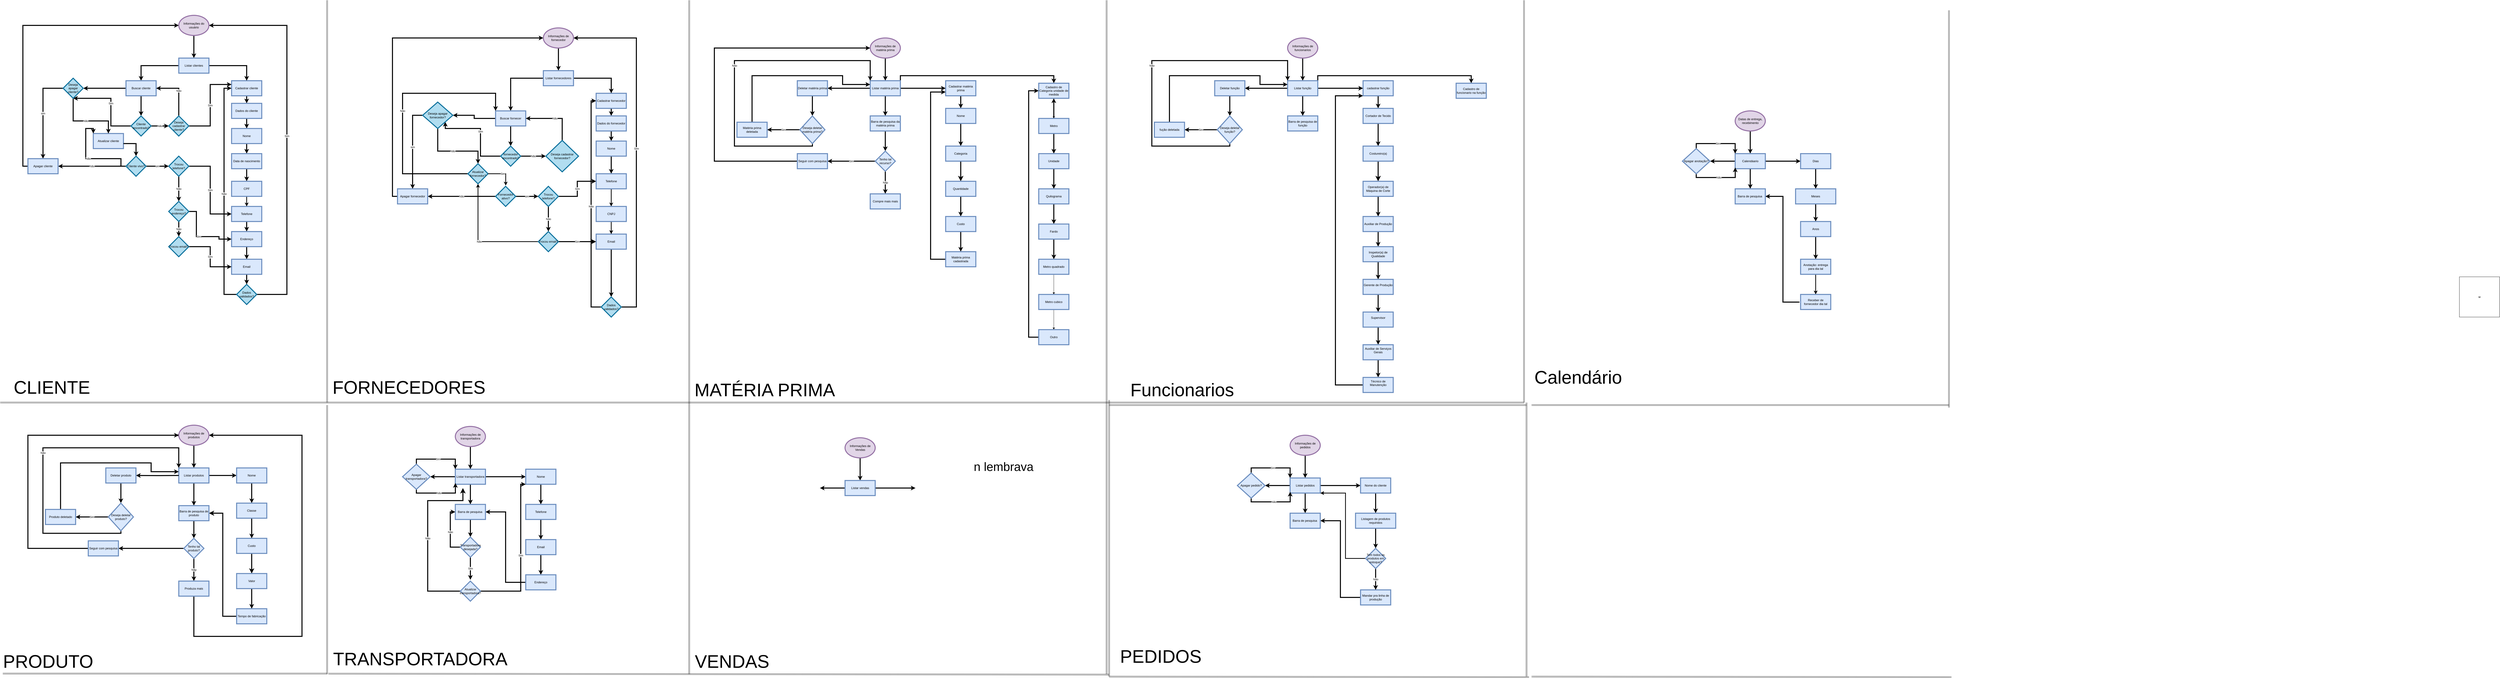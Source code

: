 <mxfile version="24.6.2" type="device">
  <diagram name="Página-1" id="EUpcBxGOUqpETR9F9uDf">
    <mxGraphModel dx="9030" dy="5120" grid="1" gridSize="10" guides="1" tooltips="1" connect="1" arrows="1" fold="1" page="1" pageScale="1" pageWidth="1600" pageHeight="900" math="0" shadow="0">
      <root>
        <mxCell id="0" />
        <mxCell id="1" parent="0" />
        <mxCell id="CemlTMULlmYV_-oVux1v-20" value="" style="edgeStyle=orthogonalEdgeStyle;rounded=0;orthogonalLoop=1;jettySize=auto;html=1;strokeWidth=4;" parent="1" source="CemlTMULlmYV_-oVux1v-1" target="CemlTMULlmYV_-oVux1v-19" edge="1">
          <mxGeometry relative="1" as="geometry" />
        </mxCell>
        <mxCell id="CemlTMULlmYV_-oVux1v-1" value="Informações do usuário" style="ellipse;whiteSpace=wrap;html=1;strokeWidth=4;fillColor=#e1d5e7;strokeColor=#9673a6;" parent="1" vertex="1">
          <mxGeometry x="-2490" y="-1740" width="120" height="80" as="geometry" />
        </mxCell>
        <mxCell id="CemlTMULlmYV_-oVux1v-6" value="" style="edgeStyle=orthogonalEdgeStyle;rounded=0;orthogonalLoop=1;jettySize=auto;html=1;strokeWidth=4;" parent="1" source="CemlTMULlmYV_-oVux1v-3" target="CemlTMULlmYV_-oVux1v-5" edge="1">
          <mxGeometry relative="1" as="geometry" />
        </mxCell>
        <mxCell id="CemlTMULlmYV_-oVux1v-3" value="Cadastrar cliente" style="rounded=0;whiteSpace=wrap;html=1;strokeWidth=4;fillColor=#dae8fc;strokeColor=#6c8ebf;" parent="1" vertex="1">
          <mxGeometry x="-2280" y="-1480" width="120" height="60" as="geometry" />
        </mxCell>
        <mxCell id="CemlTMULlmYV_-oVux1v-8" value="" style="edgeStyle=orthogonalEdgeStyle;rounded=0;orthogonalLoop=1;jettySize=auto;html=1;strokeWidth=4;" parent="1" source="CemlTMULlmYV_-oVux1v-5" target="CemlTMULlmYV_-oVux1v-7" edge="1">
          <mxGeometry relative="1" as="geometry" />
        </mxCell>
        <mxCell id="CemlTMULlmYV_-oVux1v-5" value="Dados do cliente" style="whiteSpace=wrap;html=1;rounded=0;strokeWidth=4;fillColor=#dae8fc;strokeColor=#6c8ebf;" parent="1" vertex="1">
          <mxGeometry x="-2280" y="-1390" width="120" height="60" as="geometry" />
        </mxCell>
        <mxCell id="CemlTMULlmYV_-oVux1v-10" value="" style="edgeStyle=orthogonalEdgeStyle;rounded=0;orthogonalLoop=1;jettySize=auto;html=1;strokeWidth=4;" parent="1" source="CemlTMULlmYV_-oVux1v-7" target="CemlTMULlmYV_-oVux1v-9" edge="1">
          <mxGeometry relative="1" as="geometry" />
        </mxCell>
        <mxCell id="CemlTMULlmYV_-oVux1v-7" value="Nome" style="whiteSpace=wrap;html=1;rounded=0;strokeWidth=4;fillColor=#dae8fc;strokeColor=#6c8ebf;" parent="1" vertex="1">
          <mxGeometry x="-2280" y="-1290" width="120" height="60" as="geometry" />
        </mxCell>
        <mxCell id="CemlTMULlmYV_-oVux1v-12" value="" style="edgeStyle=orthogonalEdgeStyle;rounded=0;orthogonalLoop=1;jettySize=auto;html=1;strokeWidth=4;entryX=0.5;entryY=0;entryDx=0;entryDy=0;" parent="1" source="CemlTMULlmYV_-oVux1v-9" target="SpU1hAjLrxKGKZGO7UdS-1" edge="1">
          <mxGeometry relative="1" as="geometry">
            <mxPoint x="-2220" y="-1110" as="targetPoint" />
          </mxGeometry>
        </mxCell>
        <mxCell id="CemlTMULlmYV_-oVux1v-9" value="Data de nascimento" style="whiteSpace=wrap;html=1;rounded=0;strokeWidth=4;fillColor=#dae8fc;strokeColor=#6c8ebf;" parent="1" vertex="1">
          <mxGeometry x="-2280" y="-1190" width="120" height="60" as="geometry" />
        </mxCell>
        <mxCell id="CemlTMULlmYV_-oVux1v-16" value="" style="edgeStyle=orthogonalEdgeStyle;rounded=0;orthogonalLoop=1;jettySize=auto;html=1;strokeWidth=4;" parent="1" source="CemlTMULlmYV_-oVux1v-11" target="CemlTMULlmYV_-oVux1v-15" edge="1">
          <mxGeometry relative="1" as="geometry" />
        </mxCell>
        <mxCell id="CemlTMULlmYV_-oVux1v-11" value="Telefone" style="whiteSpace=wrap;html=1;rounded=0;strokeWidth=4;fillColor=#dae8fc;strokeColor=#6c8ebf;" parent="1" vertex="1">
          <mxGeometry x="-2280" y="-980" width="120" height="60" as="geometry" />
        </mxCell>
        <mxCell id="CemlTMULlmYV_-oVux1v-39" value="" style="edgeStyle=orthogonalEdgeStyle;rounded=0;orthogonalLoop=1;jettySize=auto;html=1;strokeWidth=4;" parent="1" source="CemlTMULlmYV_-oVux1v-15" target="CemlTMULlmYV_-oVux1v-38" edge="1">
          <mxGeometry relative="1" as="geometry" />
        </mxCell>
        <mxCell id="CemlTMULlmYV_-oVux1v-15" value="Endereço" style="whiteSpace=wrap;html=1;rounded=0;strokeWidth=4;fillColor=#dae8fc;strokeColor=#6c8ebf;" parent="1" vertex="1">
          <mxGeometry x="-2280" y="-880" width="120" height="60" as="geometry" />
        </mxCell>
        <mxCell id="CemlTMULlmYV_-oVux1v-21" style="edgeStyle=orthogonalEdgeStyle;rounded=0;orthogonalLoop=1;jettySize=auto;html=1;strokeWidth=4;" parent="1" source="CemlTMULlmYV_-oVux1v-19" target="CemlTMULlmYV_-oVux1v-3" edge="1">
          <mxGeometry relative="1" as="geometry" />
        </mxCell>
        <mxCell id="CemlTMULlmYV_-oVux1v-29" value="" style="edgeStyle=orthogonalEdgeStyle;rounded=0;orthogonalLoop=1;jettySize=auto;html=1;strokeWidth=4;" parent="1" source="CemlTMULlmYV_-oVux1v-19" target="CemlTMULlmYV_-oVux1v-28" edge="1">
          <mxGeometry relative="1" as="geometry" />
        </mxCell>
        <mxCell id="CemlTMULlmYV_-oVux1v-19" value="Listar clientes" style="whiteSpace=wrap;html=1;strokeWidth=4;fillColor=#dae8fc;strokeColor=#6c8ebf;" parent="1" vertex="1">
          <mxGeometry x="-2490" y="-1570" width="120" height="60" as="geometry" />
        </mxCell>
        <mxCell id="CemlTMULlmYV_-oVux1v-25" value="Sim" style="edgeStyle=orthogonalEdgeStyle;rounded=0;orthogonalLoop=1;jettySize=auto;html=1;exitX=1;exitY=0.5;exitDx=0;exitDy=0;entryX=1;entryY=0.5;entryDx=0;entryDy=0;strokeWidth=4;" parent="1" source="CemlTMULlmYV_-oVux1v-22" target="CemlTMULlmYV_-oVux1v-1" edge="1">
          <mxGeometry relative="1" as="geometry">
            <mxPoint x="-2210" y="-620" as="sourcePoint" />
            <mxPoint x="-2360" y="-1590" as="targetPoint" />
            <Array as="points">
              <mxPoint x="-2060" y="-630" />
              <mxPoint x="-2060" y="-1700" />
            </Array>
          </mxGeometry>
        </mxCell>
        <mxCell id="CemlTMULlmYV_-oVux1v-26" value="Não" style="edgeStyle=orthogonalEdgeStyle;rounded=0;orthogonalLoop=1;jettySize=auto;html=1;entryX=0;entryY=0.5;entryDx=0;entryDy=0;strokeWidth=4;" parent="1" source="CemlTMULlmYV_-oVux1v-22" target="CemlTMULlmYV_-oVux1v-3" edge="1">
          <mxGeometry relative="1" as="geometry">
            <Array as="points">
              <mxPoint x="-2310" y="-630" />
              <mxPoint x="-2310" y="-1450" />
            </Array>
          </mxGeometry>
        </mxCell>
        <mxCell id="CemlTMULlmYV_-oVux1v-22" value="Dados validados?" style="rhombus;whiteSpace=wrap;html=1;rounded=0;strokeWidth=4;fillColor=#b1ddf0;strokeColor=#10739e;" parent="1" vertex="1">
          <mxGeometry x="-2260" y="-670" width="80" height="80" as="geometry" />
        </mxCell>
        <mxCell id="CemlTMULlmYV_-oVux1v-31" value="" style="edgeStyle=orthogonalEdgeStyle;rounded=0;orthogonalLoop=1;jettySize=auto;html=1;strokeWidth=4;" parent="1" source="CemlTMULlmYV_-oVux1v-28" target="CemlTMULlmYV_-oVux1v-30" edge="1">
          <mxGeometry relative="1" as="geometry" />
        </mxCell>
        <mxCell id="4PaOuzGXjHupEkJELav9-7" value="sim" style="edgeStyle=orthogonalEdgeStyle;rounded=0;orthogonalLoop=1;jettySize=auto;html=1;entryX=0.5;entryY=0;entryDx=0;entryDy=0;exitX=0;exitY=0.5;exitDx=0;exitDy=0;strokeWidth=4;" parent="1" source="4PaOuzGXjHupEkJELav9-10" target="4PaOuzGXjHupEkJELav9-5" edge="1">
          <mxGeometry relative="1" as="geometry">
            <mxPoint x="-2760" y="-1450" as="sourcePoint" />
          </mxGeometry>
        </mxCell>
        <mxCell id="4PaOuzGXjHupEkJELav9-11" value="" style="edgeStyle=orthogonalEdgeStyle;rounded=0;orthogonalLoop=1;jettySize=auto;html=1;strokeWidth=4;" parent="1" source="CemlTMULlmYV_-oVux1v-28" target="4PaOuzGXjHupEkJELav9-10" edge="1">
          <mxGeometry relative="1" as="geometry" />
        </mxCell>
        <mxCell id="CemlTMULlmYV_-oVux1v-28" value="Buscar cliente" style="whiteSpace=wrap;html=1;strokeWidth=4;fillColor=#dae8fc;strokeColor=#6c8ebf;" parent="1" vertex="1">
          <mxGeometry x="-2700" y="-1480" width="120" height="60" as="geometry" />
        </mxCell>
        <mxCell id="CemlTMULlmYV_-oVux1v-33" value="Não" style="edgeStyle=orthogonalEdgeStyle;rounded=0;orthogonalLoop=1;jettySize=auto;html=1;strokeWidth=4;" parent="1" source="CemlTMULlmYV_-oVux1v-30" target="CemlTMULlmYV_-oVux1v-32" edge="1">
          <mxGeometry relative="1" as="geometry" />
        </mxCell>
        <mxCell id="CemlTMULlmYV_-oVux1v-37" value="Sim" style="edgeStyle=orthogonalEdgeStyle;rounded=0;orthogonalLoop=1;jettySize=auto;html=1;entryX=0.5;entryY=1;entryDx=0;entryDy=0;strokeWidth=4;" parent="1" source="CemlTMULlmYV_-oVux1v-30" target="4PaOuzGXjHupEkJELav9-10" edge="1">
          <mxGeometry relative="1" as="geometry">
            <Array as="points">
              <mxPoint x="-2760" y="-1300" />
              <mxPoint x="-2760" y="-1410" />
            </Array>
          </mxGeometry>
        </mxCell>
        <mxCell id="CemlTMULlmYV_-oVux1v-30" value="Cliente encontrado?" style="rhombus;whiteSpace=wrap;html=1;strokeWidth=4;fillColor=#b1ddf0;strokeColor=#10739e;" parent="1" vertex="1">
          <mxGeometry x="-2680" y="-1340" width="80" height="80" as="geometry" />
        </mxCell>
        <mxCell id="CemlTMULlmYV_-oVux1v-34" value="Sim" style="edgeStyle=orthogonalEdgeStyle;rounded=0;orthogonalLoop=1;jettySize=auto;html=1;entryX=0;entryY=0.25;entryDx=0;entryDy=0;strokeWidth=4;" parent="1" source="CemlTMULlmYV_-oVux1v-32" target="CemlTMULlmYV_-oVux1v-3" edge="1">
          <mxGeometry relative="1" as="geometry" />
        </mxCell>
        <mxCell id="CemlTMULlmYV_-oVux1v-35" value="Não" style="edgeStyle=orthogonalEdgeStyle;rounded=0;orthogonalLoop=1;jettySize=auto;html=1;entryX=1;entryY=0.5;entryDx=0;entryDy=0;strokeWidth=4;" parent="1" source="CemlTMULlmYV_-oVux1v-32" target="CemlTMULlmYV_-oVux1v-28" edge="1">
          <mxGeometry relative="1" as="geometry">
            <Array as="points">
              <mxPoint x="-2490" y="-1450" />
            </Array>
          </mxGeometry>
        </mxCell>
        <mxCell id="CemlTMULlmYV_-oVux1v-32" value="Deseja cadastrar cliente?" style="rhombus;whiteSpace=wrap;html=1;strokeWidth=4;fillColor=#b1ddf0;strokeColor=#10739e;" parent="1" vertex="1">
          <mxGeometry x="-2530" y="-1340" width="80" height="80" as="geometry" />
        </mxCell>
        <mxCell id="CemlTMULlmYV_-oVux1v-36" value="Atualizar cliente" style="whiteSpace=wrap;html=1;strokeWidth=4;fillColor=#dae8fc;strokeColor=#6c8ebf;" parent="1" vertex="1">
          <mxGeometry x="-2830" y="-1270" width="120" height="60" as="geometry" />
        </mxCell>
        <mxCell id="CemlTMULlmYV_-oVux1v-40" style="edgeStyle=orthogonalEdgeStyle;rounded=0;orthogonalLoop=1;jettySize=auto;html=1;strokeWidth=4;" parent="1" source="CemlTMULlmYV_-oVux1v-38" target="CemlTMULlmYV_-oVux1v-22" edge="1">
          <mxGeometry relative="1" as="geometry" />
        </mxCell>
        <mxCell id="CemlTMULlmYV_-oVux1v-38" value="Email" style="whiteSpace=wrap;html=1;rounded=0;strokeWidth=4;fillColor=#dae8fc;strokeColor=#6c8ebf;" parent="1" vertex="1">
          <mxGeometry x="-2280" y="-770" width="120" height="60" as="geometry" />
        </mxCell>
        <mxCell id="CemlTMULlmYV_-oVux1v-43" value="Sim" style="edgeStyle=orthogonalEdgeStyle;rounded=0;orthogonalLoop=1;jettySize=auto;html=1;entryX=0;entryY=0.5;entryDx=0;entryDy=0;strokeWidth=4;" parent="1" source="CemlTMULlmYV_-oVux1v-41" target="CemlTMULlmYV_-oVux1v-11" edge="1">
          <mxGeometry relative="1" as="geometry" />
        </mxCell>
        <mxCell id="CemlTMULlmYV_-oVux1v-51" value="Não" style="edgeStyle=orthogonalEdgeStyle;rounded=0;orthogonalLoop=1;jettySize=auto;html=1;strokeWidth=4;" parent="1" source="CemlTMULlmYV_-oVux1v-41" target="CemlTMULlmYV_-oVux1v-50" edge="1">
          <mxGeometry relative="1" as="geometry" />
        </mxCell>
        <mxCell id="CemlTMULlmYV_-oVux1v-41" value="Trocou telefone?" style="rhombus;whiteSpace=wrap;html=1;strokeWidth=4;fillColor=#b1ddf0;strokeColor=#10739e;" parent="1" vertex="1">
          <mxGeometry x="-2530" y="-1180" width="80" height="80" as="geometry" />
        </mxCell>
        <mxCell id="4PaOuzGXjHupEkJELav9-2" value="sim" style="edgeStyle=orthogonalEdgeStyle;rounded=0;orthogonalLoop=1;jettySize=auto;html=1;entryX=0;entryY=0.5;entryDx=0;entryDy=0;strokeWidth=4;" parent="1" source="CemlTMULlmYV_-oVux1v-48" target="CemlTMULlmYV_-oVux1v-41" edge="1">
          <mxGeometry relative="1" as="geometry" />
        </mxCell>
        <mxCell id="4PaOuzGXjHupEkJELav9-4" value="Não" style="edgeStyle=orthogonalEdgeStyle;rounded=0;orthogonalLoop=1;jettySize=auto;html=1;entryX=1;entryY=0.5;entryDx=0;entryDy=0;strokeWidth=4;" parent="1" source="CemlTMULlmYV_-oVux1v-48" target="4PaOuzGXjHupEkJELav9-5" edge="1">
          <mxGeometry relative="1" as="geometry">
            <mxPoint x="-2660" y="-1020" as="targetPoint" />
          </mxGeometry>
        </mxCell>
        <mxCell id="kBrSuNyGH6U8LEwjODpL-74" value="Não" style="edgeStyle=orthogonalEdgeStyle;rounded=0;orthogonalLoop=1;jettySize=auto;html=1;entryX=0;entryY=0;entryDx=0;entryDy=0;strokeWidth=4;" parent="1" source="CemlTMULlmYV_-oVux1v-48" target="CemlTMULlmYV_-oVux1v-36" edge="1">
          <mxGeometry relative="1" as="geometry">
            <Array as="points">
              <mxPoint x="-2720" y="-1140" />
              <mxPoint x="-2720" y="-1170" />
              <mxPoint x="-2860" y="-1170" />
              <mxPoint x="-2860" y="-1290" />
              <mxPoint x="-2830" y="-1290" />
            </Array>
          </mxGeometry>
        </mxCell>
        <mxCell id="CemlTMULlmYV_-oVux1v-48" value="Cliente vivo?" style="rhombus;whiteSpace=wrap;html=1;strokeWidth=4;fillColor=#b1ddf0;strokeColor=#10739e;" parent="1" vertex="1">
          <mxGeometry x="-2700" y="-1180" width="80" height="80" as="geometry" />
        </mxCell>
        <mxCell id="CemlTMULlmYV_-oVux1v-53" value="Não" style="edgeStyle=orthogonalEdgeStyle;rounded=0;orthogonalLoop=1;jettySize=auto;html=1;strokeWidth=4;" parent="1" source="CemlTMULlmYV_-oVux1v-50" target="CemlTMULlmYV_-oVux1v-52" edge="1">
          <mxGeometry relative="1" as="geometry" />
        </mxCell>
        <mxCell id="CemlTMULlmYV_-oVux1v-54" value="SIm" style="edgeStyle=orthogonalEdgeStyle;rounded=0;orthogonalLoop=1;jettySize=auto;html=1;entryX=0;entryY=0.5;entryDx=0;entryDy=0;strokeWidth=4;" parent="1" source="CemlTMULlmYV_-oVux1v-50" target="CemlTMULlmYV_-oVux1v-15" edge="1">
          <mxGeometry relative="1" as="geometry">
            <Array as="points">
              <mxPoint x="-2420" y="-960" />
              <mxPoint x="-2420" y="-860" />
              <mxPoint x="-2330" y="-860" />
              <mxPoint x="-2330" y="-850" />
            </Array>
          </mxGeometry>
        </mxCell>
        <mxCell id="CemlTMULlmYV_-oVux1v-50" value="Trocou endereço?" style="rhombus;whiteSpace=wrap;html=1;strokeWidth=4;fillColor=#b1ddf0;strokeColor=#10739e;" parent="1" vertex="1">
          <mxGeometry x="-2530" y="-1000" width="80" height="80" as="geometry" />
        </mxCell>
        <mxCell id="CemlTMULlmYV_-oVux1v-55" value="Sim" style="edgeStyle=orthogonalEdgeStyle;rounded=0;orthogonalLoop=1;jettySize=auto;html=1;entryX=0;entryY=0.5;entryDx=0;entryDy=0;strokeWidth=4;" parent="1" source="CemlTMULlmYV_-oVux1v-52" target="CemlTMULlmYV_-oVux1v-38" edge="1">
          <mxGeometry relative="1" as="geometry" />
        </mxCell>
        <mxCell id="CemlTMULlmYV_-oVux1v-52" value="Trocou email?" style="rhombus;whiteSpace=wrap;html=1;strokeWidth=4;fillColor=#b1ddf0;strokeColor=#10739e;" parent="1" vertex="1">
          <mxGeometry x="-2530" y="-860" width="80" height="80" as="geometry" />
        </mxCell>
        <mxCell id="4PaOuzGXjHupEkJELav9-9" style="edgeStyle=orthogonalEdgeStyle;rounded=0;orthogonalLoop=1;jettySize=auto;html=1;exitX=0;exitY=0.5;exitDx=0;exitDy=0;entryX=0;entryY=0.5;entryDx=0;entryDy=0;strokeWidth=4;" parent="1" source="4PaOuzGXjHupEkJELav9-5" target="CemlTMULlmYV_-oVux1v-1" edge="1">
          <mxGeometry relative="1" as="geometry">
            <mxPoint x="-2660" y="-1580" as="targetPoint" />
            <Array as="points">
              <mxPoint x="-3110" y="-1140" />
              <mxPoint x="-3110" y="-1700" />
            </Array>
          </mxGeometry>
        </mxCell>
        <mxCell id="4PaOuzGXjHupEkJELav9-5" value="Apagar cliente" style="rounded=0;whiteSpace=wrap;html=1;strokeWidth=4;fillColor=#dae8fc;strokeColor=#6c8ebf;" parent="1" vertex="1">
          <mxGeometry x="-3090" y="-1170" width="120" height="60" as="geometry" />
        </mxCell>
        <mxCell id="4PaOuzGXjHupEkJELav9-8" style="edgeStyle=orthogonalEdgeStyle;rounded=0;orthogonalLoop=1;jettySize=auto;html=1;entryX=0.5;entryY=0;entryDx=0;entryDy=0;strokeWidth=4;" parent="1" source="CemlTMULlmYV_-oVux1v-36" target="CemlTMULlmYV_-oVux1v-48" edge="1">
          <mxGeometry relative="1" as="geometry">
            <Array as="points">
              <mxPoint x="-2660" y="-1230" />
            </Array>
          </mxGeometry>
        </mxCell>
        <mxCell id="4PaOuzGXjHupEkJELav9-16" value="Não" style="edgeStyle=orthogonalEdgeStyle;rounded=0;orthogonalLoop=1;jettySize=auto;html=1;entryX=0.5;entryY=0;entryDx=0;entryDy=0;strokeWidth=4;" parent="1" source="4PaOuzGXjHupEkJELav9-10" target="CemlTMULlmYV_-oVux1v-36" edge="1">
          <mxGeometry relative="1" as="geometry">
            <Array as="points">
              <mxPoint x="-2910" y="-1320" />
              <mxPoint x="-2770" y="-1320" />
            </Array>
          </mxGeometry>
        </mxCell>
        <mxCell id="4PaOuzGXjHupEkJELav9-10" value="Deseja apagar cliente?" style="rhombus;whiteSpace=wrap;html=1;strokeWidth=4;fillColor=#b1ddf0;strokeColor=#10739e;" parent="1" vertex="1">
          <mxGeometry x="-2950" y="-1490" width="80" height="80" as="geometry" />
        </mxCell>
        <mxCell id="_C0sPwC-U41lUc34VdJf-2" value="w" style="whiteSpace=wrap;html=1;aspect=fixed;" parent="1" vertex="1">
          <mxGeometry x="6580" y="-700" width="160" height="160" as="geometry" />
        </mxCell>
        <mxCell id="_C0sPwC-U41lUc34VdJf-5" value="" style="shape=link;html=1;rounded=0;" parent="1" edge="1">
          <mxGeometry width="100" relative="1" as="geometry">
            <mxPoint x="-1900" y="-200" as="sourcePoint" />
            <mxPoint x="-1900" y="-1800" as="targetPoint" />
          </mxGeometry>
        </mxCell>
        <mxCell id="_C0sPwC-U41lUc34VdJf-7" value="" style="shape=link;html=1;rounded=0;" parent="1" edge="1">
          <mxGeometry width="100" relative="1" as="geometry">
            <mxPoint x="-3200" y="-200" as="sourcePoint" />
            <mxPoint x="-1890" y="-200" as="targetPoint" />
          </mxGeometry>
        </mxCell>
        <mxCell id="kBrSuNyGH6U8LEwjODpL-21" style="edgeStyle=orthogonalEdgeStyle;rounded=0;orthogonalLoop=1;jettySize=auto;html=1;entryX=0.5;entryY=0;entryDx=0;entryDy=0;strokeWidth=4;" parent="1" source="_C0sPwC-U41lUc34VdJf-8" target="kBrSuNyGH6U8LEwjODpL-20" edge="1">
          <mxGeometry relative="1" as="geometry" />
        </mxCell>
        <mxCell id="_C0sPwC-U41lUc34VdJf-8" value="Informações de fornecedor" style="ellipse;whiteSpace=wrap;html=1;strokeWidth=4;fillColor=#e1d5e7;strokeColor=#9673a6;" parent="1" vertex="1">
          <mxGeometry x="-1040.14" y="-1690" width="120" height="80" as="geometry" />
        </mxCell>
        <mxCell id="kBrSuNyGH6U8LEwjODpL-1" value="" style="edgeStyle=orthogonalEdgeStyle;rounded=0;orthogonalLoop=1;jettySize=auto;html=1;strokeWidth=4;" parent="1" source="kBrSuNyGH6U8LEwjODpL-2" target="kBrSuNyGH6U8LEwjODpL-4" edge="1">
          <mxGeometry relative="1" as="geometry" />
        </mxCell>
        <mxCell id="kBrSuNyGH6U8LEwjODpL-2" value="Cadastrar fornecedor" style="rounded=0;whiteSpace=wrap;html=1;strokeWidth=4;fillColor=#dae8fc;strokeColor=#6c8ebf;" parent="1" vertex="1">
          <mxGeometry x="-830.14" y="-1430" width="120" height="60" as="geometry" />
        </mxCell>
        <mxCell id="kBrSuNyGH6U8LEwjODpL-3" value="" style="edgeStyle=orthogonalEdgeStyle;rounded=0;orthogonalLoop=1;jettySize=auto;html=1;strokeWidth=4;" parent="1" source="kBrSuNyGH6U8LEwjODpL-4" target="kBrSuNyGH6U8LEwjODpL-6" edge="1">
          <mxGeometry relative="1" as="geometry" />
        </mxCell>
        <mxCell id="kBrSuNyGH6U8LEwjODpL-4" value="Dados do fornecedor" style="whiteSpace=wrap;html=1;rounded=0;strokeWidth=4;fillColor=#dae8fc;strokeColor=#6c8ebf;" parent="1" vertex="1">
          <mxGeometry x="-830.14" y="-1340" width="120" height="60" as="geometry" />
        </mxCell>
        <mxCell id="qhEB2rxqgDrk_-WrVzbo-1" style="edgeStyle=orthogonalEdgeStyle;rounded=0;orthogonalLoop=1;jettySize=auto;html=1;entryX=0.5;entryY=0;entryDx=0;entryDy=0;strokeWidth=4;" parent="1" source="kBrSuNyGH6U8LEwjODpL-6" target="kBrSuNyGH6U8LEwjODpL-10" edge="1">
          <mxGeometry relative="1" as="geometry" />
        </mxCell>
        <mxCell id="kBrSuNyGH6U8LEwjODpL-6" value="Nome" style="whiteSpace=wrap;html=1;rounded=0;strokeWidth=4;fillColor=#dae8fc;strokeColor=#6c8ebf;" parent="1" vertex="1">
          <mxGeometry x="-830.14" y="-1240" width="120" height="60" as="geometry" />
        </mxCell>
        <mxCell id="qhEB2rxqgDrk_-WrVzbo-5" value="" style="edgeStyle=orthogonalEdgeStyle;rounded=0;orthogonalLoop=1;jettySize=auto;html=1;strokeWidth=3;" parent="1" source="kBrSuNyGH6U8LEwjODpL-10" target="qhEB2rxqgDrk_-WrVzbo-4" edge="1">
          <mxGeometry relative="1" as="geometry" />
        </mxCell>
        <mxCell id="kBrSuNyGH6U8LEwjODpL-10" value="Telefone" style="whiteSpace=wrap;html=1;rounded=0;strokeWidth=4;fillColor=#dae8fc;strokeColor=#6c8ebf;" parent="1" vertex="1">
          <mxGeometry x="-830.14" y="-1110" width="120" height="60" as="geometry" />
        </mxCell>
        <mxCell id="kBrSuNyGH6U8LEwjODpL-13" style="edgeStyle=orthogonalEdgeStyle;rounded=0;orthogonalLoop=1;jettySize=auto;html=1;exitX=1;exitY=0.5;exitDx=0;exitDy=0;strokeWidth=4;" parent="1" source="kBrSuNyGH6U8LEwjODpL-20" target="kBrSuNyGH6U8LEwjODpL-2" edge="1">
          <mxGeometry relative="1" as="geometry">
            <mxPoint x="-920.14" y="-1670" as="sourcePoint" />
          </mxGeometry>
        </mxCell>
        <mxCell id="kBrSuNyGH6U8LEwjODpL-15" style="edgeStyle=orthogonalEdgeStyle;rounded=0;orthogonalLoop=1;jettySize=auto;html=1;entryX=0.5;entryY=0;entryDx=0;entryDy=0;strokeWidth=4;" parent="1" source="kBrSuNyGH6U8LEwjODpL-16" target="kBrSuNyGH6U8LEwjODpL-22" edge="1">
          <mxGeometry relative="1" as="geometry">
            <mxPoint x="-770.14" y="-685" as="targetPoint" />
          </mxGeometry>
        </mxCell>
        <mxCell id="kBrSuNyGH6U8LEwjODpL-16" value="Email" style="whiteSpace=wrap;html=1;rounded=0;strokeWidth=4;fillColor=#dae8fc;strokeColor=#6c8ebf;" parent="1" vertex="1">
          <mxGeometry x="-830.14" y="-870" width="120" height="60" as="geometry" />
        </mxCell>
        <mxCell id="kBrSuNyGH6U8LEwjODpL-69" style="edgeStyle=orthogonalEdgeStyle;rounded=0;orthogonalLoop=1;jettySize=auto;html=1;entryX=0.5;entryY=0;entryDx=0;entryDy=0;strokeWidth=4;" parent="1" source="kBrSuNyGH6U8LEwjODpL-20" target="kBrSuNyGH6U8LEwjODpL-50" edge="1">
          <mxGeometry relative="1" as="geometry" />
        </mxCell>
        <mxCell id="kBrSuNyGH6U8LEwjODpL-20" value="Listar fornecedores" style="whiteSpace=wrap;html=1;strokeWidth=4;fillColor=#dae8fc;strokeColor=#6c8ebf;" parent="1" vertex="1">
          <mxGeometry x="-1040.14" y="-1520" width="120" height="60" as="geometry" />
        </mxCell>
        <mxCell id="kBrSuNyGH6U8LEwjODpL-23" value="Sim" style="edgeStyle=orthogonalEdgeStyle;rounded=0;orthogonalLoop=1;jettySize=auto;html=1;entryX=1;entryY=0.5;entryDx=0;entryDy=0;strokeWidth=4;" parent="1" source="kBrSuNyGH6U8LEwjODpL-22" target="_C0sPwC-U41lUc34VdJf-8" edge="1">
          <mxGeometry relative="1" as="geometry">
            <Array as="points">
              <mxPoint x="-670.14" y="-580" />
              <mxPoint x="-670.14" y="-1650" />
            </Array>
          </mxGeometry>
        </mxCell>
        <mxCell id="kBrSuNyGH6U8LEwjODpL-24" value="Não" style="edgeStyle=orthogonalEdgeStyle;rounded=0;orthogonalLoop=1;jettySize=auto;html=1;entryX=0;entryY=0.5;entryDx=0;entryDy=0;strokeWidth=4;" parent="1" source="kBrSuNyGH6U8LEwjODpL-22" target="kBrSuNyGH6U8LEwjODpL-2" edge="1">
          <mxGeometry relative="1" as="geometry">
            <Array as="points">
              <mxPoint x="-850.14" y="-580" />
              <mxPoint x="-850.14" y="-1400" />
            </Array>
          </mxGeometry>
        </mxCell>
        <mxCell id="kBrSuNyGH6U8LEwjODpL-22" value="Dados validados?" style="rhombus;whiteSpace=wrap;html=1;rounded=0;strokeWidth=4;fillColor=#b1ddf0;strokeColor=#10739e;" parent="1" vertex="1">
          <mxGeometry x="-810.14" y="-620" width="80" height="80" as="geometry" />
        </mxCell>
        <mxCell id="kBrSuNyGH6U8LEwjODpL-47" value="" style="edgeStyle=orthogonalEdgeStyle;rounded=0;orthogonalLoop=1;jettySize=auto;html=1;strokeWidth=4;" parent="1" source="kBrSuNyGH6U8LEwjODpL-50" target="kBrSuNyGH6U8LEwjODpL-53" edge="1">
          <mxGeometry relative="1" as="geometry" />
        </mxCell>
        <mxCell id="kBrSuNyGH6U8LEwjODpL-48" value="sim" style="edgeStyle=orthogonalEdgeStyle;rounded=0;orthogonalLoop=1;jettySize=auto;html=1;entryX=0.5;entryY=0;entryDx=0;entryDy=0;exitX=0;exitY=0.5;exitDx=0;exitDy=0;strokeWidth=4;" parent="1" source="kBrSuNyGH6U8LEwjODpL-68" target="kBrSuNyGH6U8LEwjODpL-65" edge="1">
          <mxGeometry relative="1" as="geometry">
            <mxPoint x="-1290.14" y="-1330" as="sourcePoint" />
          </mxGeometry>
        </mxCell>
        <mxCell id="kBrSuNyGH6U8LEwjODpL-49" value="" style="edgeStyle=orthogonalEdgeStyle;rounded=0;orthogonalLoop=1;jettySize=auto;html=1;strokeWidth=4;" parent="1" source="kBrSuNyGH6U8LEwjODpL-50" target="kBrSuNyGH6U8LEwjODpL-68" edge="1">
          <mxGeometry relative="1" as="geometry" />
        </mxCell>
        <mxCell id="kBrSuNyGH6U8LEwjODpL-50" value="Buscar fornecer" style="whiteSpace=wrap;html=1;strokeWidth=4;fillColor=#dae8fc;strokeColor=#6c8ebf;" parent="1" vertex="1">
          <mxGeometry x="-1230.14" y="-1360" width="120" height="60" as="geometry" />
        </mxCell>
        <mxCell id="kBrSuNyGH6U8LEwjODpL-51" value="Não" style="edgeStyle=orthogonalEdgeStyle;rounded=0;orthogonalLoop=1;jettySize=auto;html=1;strokeWidth=4;" parent="1" source="kBrSuNyGH6U8LEwjODpL-53" target="kBrSuNyGH6U8LEwjODpL-55" edge="1">
          <mxGeometry relative="1" as="geometry" />
        </mxCell>
        <mxCell id="kBrSuNyGH6U8LEwjODpL-52" value="Sim" style="edgeStyle=orthogonalEdgeStyle;rounded=0;orthogonalLoop=1;jettySize=auto;html=1;entryX=1;entryY=1;entryDx=0;entryDy=0;strokeWidth=4;" parent="1" source="kBrSuNyGH6U8LEwjODpL-53" target="kBrSuNyGH6U8LEwjODpL-68" edge="1">
          <mxGeometry relative="1" as="geometry">
            <Array as="points">
              <mxPoint x="-1290.14" y="-1180" />
              <mxPoint x="-1290.14" y="-1290" />
              <mxPoint x="-1430.14" y="-1290" />
            </Array>
          </mxGeometry>
        </mxCell>
        <mxCell id="kBrSuNyGH6U8LEwjODpL-53" value="fornecedor encontrado?" style="rhombus;whiteSpace=wrap;html=1;strokeWidth=4;fillColor=#b1ddf0;strokeColor=#10739e;" parent="1" vertex="1">
          <mxGeometry x="-1210.14" y="-1220" width="80" height="80" as="geometry" />
        </mxCell>
        <mxCell id="kBrSuNyGH6U8LEwjODpL-54" value="Não" style="edgeStyle=orthogonalEdgeStyle;rounded=0;orthogonalLoop=1;jettySize=auto;html=1;entryX=1;entryY=0.5;entryDx=0;entryDy=0;exitX=0.5;exitY=0;exitDx=0;exitDy=0;strokeWidth=4;" parent="1" source="kBrSuNyGH6U8LEwjODpL-55" target="kBrSuNyGH6U8LEwjODpL-50" edge="1">
          <mxGeometry relative="1" as="geometry">
            <Array as="points">
              <mxPoint x="-965.14" y="-1330" />
            </Array>
          </mxGeometry>
        </mxCell>
        <mxCell id="kBrSuNyGH6U8LEwjODpL-55" value="Deseja cadastrar fornecedor?" style="rhombus;whiteSpace=wrap;html=1;strokeWidth=4;fillColor=#b1ddf0;strokeColor=#10739e;" parent="1" vertex="1">
          <mxGeometry x="-1030.14" y="-1242.5" width="130" height="125" as="geometry" />
        </mxCell>
        <mxCell id="kBrSuNyGH6U8LEwjODpL-57" value="Não" style="edgeStyle=orthogonalEdgeStyle;rounded=0;orthogonalLoop=1;jettySize=auto;html=1;strokeWidth=4;" parent="1" source="kBrSuNyGH6U8LEwjODpL-58" edge="1">
          <mxGeometry relative="1" as="geometry">
            <mxPoint x="-1020.14" y="-880" as="targetPoint" />
          </mxGeometry>
        </mxCell>
        <mxCell id="qhEB2rxqgDrk_-WrVzbo-3" value="Sim" style="edgeStyle=orthogonalEdgeStyle;rounded=0;orthogonalLoop=1;jettySize=auto;html=1;entryX=0;entryY=0.5;entryDx=0;entryDy=0;strokeWidth=4;" parent="1" source="kBrSuNyGH6U8LEwjODpL-58" target="kBrSuNyGH6U8LEwjODpL-10" edge="1">
          <mxGeometry relative="1" as="geometry" />
        </mxCell>
        <mxCell id="kBrSuNyGH6U8LEwjODpL-58" value="Trocou telefone?" style="rhombus;whiteSpace=wrap;html=1;strokeWidth=4;fillColor=#b1ddf0;strokeColor=#10739e;" parent="1" vertex="1">
          <mxGeometry x="-1060.14" y="-1060" width="80" height="80" as="geometry" />
        </mxCell>
        <mxCell id="kBrSuNyGH6U8LEwjODpL-59" value="sim" style="edgeStyle=orthogonalEdgeStyle;rounded=0;orthogonalLoop=1;jettySize=auto;html=1;entryX=0;entryY=0.5;entryDx=0;entryDy=0;strokeWidth=4;" parent="1" source="kBrSuNyGH6U8LEwjODpL-61" target="kBrSuNyGH6U8LEwjODpL-58" edge="1">
          <mxGeometry relative="1" as="geometry" />
        </mxCell>
        <mxCell id="kBrSuNyGH6U8LEwjODpL-60" value="Não" style="edgeStyle=orthogonalEdgeStyle;rounded=0;orthogonalLoop=1;jettySize=auto;html=1;entryX=1;entryY=0.5;entryDx=0;entryDy=0;strokeWidth=4;" parent="1" source="kBrSuNyGH6U8LEwjODpL-61" target="kBrSuNyGH6U8LEwjODpL-65" edge="1">
          <mxGeometry relative="1" as="geometry">
            <mxPoint x="-1190.14" y="-900" as="targetPoint" />
          </mxGeometry>
        </mxCell>
        <mxCell id="kBrSuNyGH6U8LEwjODpL-61" value="Fornecedor ativo?" style="rhombus;whiteSpace=wrap;html=1;strokeWidth=4;fillColor=#b1ddf0;strokeColor=#10739e;" parent="1" vertex="1">
          <mxGeometry x="-1230.14" y="-1060" width="80" height="80" as="geometry" />
        </mxCell>
        <mxCell id="qhEB2rxqgDrk_-WrVzbo-2" value="Sim" style="edgeStyle=orthogonalEdgeStyle;rounded=0;orthogonalLoop=1;jettySize=auto;html=1;entryX=0;entryY=0.5;entryDx=0;entryDy=0;endSize=10;strokeWidth=4;" parent="1" source="kBrSuNyGH6U8LEwjODpL-64" target="kBrSuNyGH6U8LEwjODpL-16" edge="1">
          <mxGeometry relative="1" as="geometry" />
        </mxCell>
        <mxCell id="qhEB2rxqgDrk_-WrVzbo-8" value="Não" style="edgeStyle=orthogonalEdgeStyle;rounded=0;orthogonalLoop=1;jettySize=auto;html=1;strokeWidth=3;entryX=0.5;entryY=1;entryDx=0;entryDy=0;" parent="1" source="kBrSuNyGH6U8LEwjODpL-64" target="qhEB2rxqgDrk_-WrVzbo-9" edge="1">
          <mxGeometry relative="1" as="geometry">
            <mxPoint x="-1300.14" y="-1090" as="targetPoint" />
          </mxGeometry>
        </mxCell>
        <mxCell id="kBrSuNyGH6U8LEwjODpL-64" value="Trocou email?" style="rhombus;whiteSpace=wrap;html=1;strokeWidth=4;fillColor=#b1ddf0;strokeColor=#10739e;" parent="1" vertex="1">
          <mxGeometry x="-1060.14" y="-880" width="80" height="80" as="geometry" />
        </mxCell>
        <mxCell id="kBrSuNyGH6U8LEwjODpL-76" style="edgeStyle=orthogonalEdgeStyle;rounded=0;orthogonalLoop=1;jettySize=auto;html=1;entryX=0;entryY=0.5;entryDx=0;entryDy=0;strokeWidth=4;" parent="1" source="kBrSuNyGH6U8LEwjODpL-65" target="_C0sPwC-U41lUc34VdJf-8" edge="1">
          <mxGeometry relative="1" as="geometry">
            <Array as="points">
              <mxPoint x="-1640.14" y="-1020" />
              <mxPoint x="-1640.14" y="-1650" />
            </Array>
          </mxGeometry>
        </mxCell>
        <mxCell id="kBrSuNyGH6U8LEwjODpL-65" value="Apagar fornecedor" style="rounded=0;whiteSpace=wrap;html=1;strokeWidth=4;fillColor=#dae8fc;strokeColor=#6c8ebf;" parent="1" vertex="1">
          <mxGeometry x="-1620.14" y="-1050" width="120" height="60" as="geometry" />
        </mxCell>
        <mxCell id="kBrSuNyGH6U8LEwjODpL-67" value="Não" style="edgeStyle=orthogonalEdgeStyle;rounded=0;orthogonalLoop=1;jettySize=auto;html=1;entryX=0.5;entryY=0;entryDx=0;entryDy=0;exitX=0.5;exitY=1;exitDx=0;exitDy=0;strokeWidth=4;" parent="1" source="kBrSuNyGH6U8LEwjODpL-68" target="qhEB2rxqgDrk_-WrVzbo-9" edge="1">
          <mxGeometry relative="1" as="geometry">
            <Array as="points">
              <mxPoint x="-1460" y="-1200" />
              <mxPoint x="-1300" y="-1200" />
            </Array>
            <mxPoint x="-1300.14" y="-1150" as="targetPoint" />
          </mxGeometry>
        </mxCell>
        <mxCell id="kBrSuNyGH6U8LEwjODpL-68" value="Deseja apagar fornecedor?" style="rhombus;whiteSpace=wrap;html=1;strokeWidth=4;fillColor=#b1ddf0;strokeColor=#10739e;" parent="1" vertex="1">
          <mxGeometry x="-1520.14" y="-1395" width="120" height="105" as="geometry" />
        </mxCell>
        <mxCell id="kBrSuNyGH6U8LEwjODpL-78" value="" style="shape=link;html=1;rounded=0;" parent="1" edge="1">
          <mxGeometry width="100" relative="1" as="geometry">
            <mxPoint x="-1900" y="-200" as="sourcePoint" />
            <mxPoint x="-460" y="-200" as="targetPoint" />
          </mxGeometry>
        </mxCell>
        <mxCell id="kBrSuNyGH6U8LEwjODpL-79" value="" style="shape=link;html=1;rounded=0;" parent="1" edge="1">
          <mxGeometry width="100" relative="1" as="geometry">
            <mxPoint x="-460" y="-200" as="sourcePoint" />
            <mxPoint x="-460" y="-1800" as="targetPoint" />
          </mxGeometry>
        </mxCell>
        <mxCell id="kBrSuNyGH6U8LEwjODpL-80" value="&lt;font style=&quot;font-size: 72px;&quot;&gt;CLIENTE&lt;/font&gt;" style="text;html=1;align=center;verticalAlign=middle;resizable=0;points=[];autosize=1;strokeColor=none;fillColor=none;" parent="1" vertex="1">
          <mxGeometry x="-3160" y="-310" width="330" height="100" as="geometry" />
        </mxCell>
        <mxCell id="kBrSuNyGH6U8LEwjODpL-81" value="&lt;span style=&quot;font-size: 72px;&quot;&gt;FORNECEDORES&lt;/span&gt;" style="text;html=1;align=center;verticalAlign=middle;resizable=0;points=[];autosize=1;strokeColor=none;fillColor=none;" parent="1" vertex="1">
          <mxGeometry x="-1890" y="-310" width="630" height="100" as="geometry" />
        </mxCell>
        <mxCell id="SpU1hAjLrxKGKZGO7UdS-2" style="edgeStyle=orthogonalEdgeStyle;rounded=0;orthogonalLoop=1;jettySize=auto;html=1;exitX=0.5;exitY=1;exitDx=0;exitDy=0;entryX=0.5;entryY=0;entryDx=0;entryDy=0;strokeWidth=3;" parent="1" source="SpU1hAjLrxKGKZGO7UdS-1" target="CemlTMULlmYV_-oVux1v-11" edge="1">
          <mxGeometry relative="1" as="geometry" />
        </mxCell>
        <mxCell id="SpU1hAjLrxKGKZGO7UdS-1" value="CPF" style="whiteSpace=wrap;html=1;rounded=0;strokeWidth=4;fillColor=#dae8fc;strokeColor=#6c8ebf;" parent="1" vertex="1">
          <mxGeometry x="-2280" y="-1080" width="120" height="60" as="geometry" />
        </mxCell>
        <mxCell id="m76DRiM4VOZJg0C9fPhc-106" value="" style="edgeStyle=orthogonalEdgeStyle;rounded=0;orthogonalLoop=1;jettySize=auto;html=1;strokeWidth=4;" parent="1" source="m76DRiM4VOZJg0C9fPhc-50" target="m76DRiM4VOZJg0C9fPhc-105" edge="1">
          <mxGeometry relative="1" as="geometry" />
        </mxCell>
        <mxCell id="m76DRiM4VOZJg0C9fPhc-50" value="Informações de matéria prima" style="ellipse;whiteSpace=wrap;html=1;strokeWidth=4;fillColor=#e1d5e7;strokeColor=#9673a6;" parent="1" vertex="1">
          <mxGeometry x="259.83" y="-1650" width="120" height="80" as="geometry" />
        </mxCell>
        <mxCell id="m76DRiM4VOZJg0C9fPhc-98" value="" style="edgeStyle=orthogonalEdgeStyle;rounded=0;orthogonalLoop=1;jettySize=auto;html=1;strokeWidth=4;" parent="1" source="m76DRiM4VOZJg0C9fPhc-67" target="m76DRiM4VOZJg0C9fPhc-97" edge="1">
          <mxGeometry relative="1" as="geometry" />
        </mxCell>
        <mxCell id="m76DRiM4VOZJg0C9fPhc-67" value="Cadastrar matéria prima" style="whiteSpace=wrap;html=1;strokeWidth=4;fillColor=#dae8fc;strokeColor=#6c8ebf;" parent="1" vertex="1">
          <mxGeometry x="559.86" y="-1480" width="120" height="60" as="geometry" />
        </mxCell>
        <mxCell id="m76DRiM4VOZJg0C9fPhc-100" value="" style="edgeStyle=orthogonalEdgeStyle;rounded=0;orthogonalLoop=1;jettySize=auto;html=1;strokeWidth=4;" parent="1" source="m76DRiM4VOZJg0C9fPhc-97" target="m76DRiM4VOZJg0C9fPhc-99" edge="1">
          <mxGeometry relative="1" as="geometry" />
        </mxCell>
        <mxCell id="m76DRiM4VOZJg0C9fPhc-97" value="Nome" style="whiteSpace=wrap;html=1;fillColor=#dae8fc;strokeColor=#6c8ebf;strokeWidth=4;" parent="1" vertex="1">
          <mxGeometry x="559.86" y="-1370" width="120" height="60" as="geometry" />
        </mxCell>
        <mxCell id="m76DRiM4VOZJg0C9fPhc-102" value="" style="edgeStyle=orthogonalEdgeStyle;rounded=0;orthogonalLoop=1;jettySize=auto;html=1;endSize=9;strokeWidth=4;" parent="1" source="m76DRiM4VOZJg0C9fPhc-99" target="m76DRiM4VOZJg0C9fPhc-101" edge="1">
          <mxGeometry relative="1" as="geometry" />
        </mxCell>
        <mxCell id="m76DRiM4VOZJg0C9fPhc-99" value="Categoria" style="whiteSpace=wrap;html=1;fillColor=#dae8fc;strokeColor=#6c8ebf;strokeWidth=4;" parent="1" vertex="1">
          <mxGeometry x="559.86" y="-1220" width="120" height="60" as="geometry" />
        </mxCell>
        <mxCell id="m76DRiM4VOZJg0C9fPhc-104" value="" style="edgeStyle=orthogonalEdgeStyle;rounded=0;orthogonalLoop=1;jettySize=auto;html=1;strokeWidth=4;" parent="1" source="m76DRiM4VOZJg0C9fPhc-101" target="m76DRiM4VOZJg0C9fPhc-103" edge="1">
          <mxGeometry relative="1" as="geometry" />
        </mxCell>
        <mxCell id="m76DRiM4VOZJg0C9fPhc-101" value="Quantidade" style="whiteSpace=wrap;html=1;fillColor=#dae8fc;strokeColor=#6c8ebf;strokeWidth=4;" parent="1" vertex="1">
          <mxGeometry x="559.86" y="-1080" width="120" height="60" as="geometry" />
        </mxCell>
        <mxCell id="m76DRiM4VOZJg0C9fPhc-118" value="" style="edgeStyle=orthogonalEdgeStyle;rounded=0;orthogonalLoop=1;jettySize=auto;html=1;strokeWidth=4;" parent="1" source="m76DRiM4VOZJg0C9fPhc-103" target="m76DRiM4VOZJg0C9fPhc-117" edge="1">
          <mxGeometry relative="1" as="geometry" />
        </mxCell>
        <mxCell id="m76DRiM4VOZJg0C9fPhc-103" value="Custo" style="whiteSpace=wrap;html=1;fillColor=#dae8fc;strokeColor=#6c8ebf;strokeWidth=4;" parent="1" vertex="1">
          <mxGeometry x="559.86" y="-940" width="120" height="60" as="geometry" />
        </mxCell>
        <mxCell id="m76DRiM4VOZJg0C9fPhc-107" style="edgeStyle=orthogonalEdgeStyle;rounded=0;orthogonalLoop=1;jettySize=auto;html=1;entryX=0;entryY=0.5;entryDx=0;entryDy=0;strokeWidth=4;" parent="1" source="m76DRiM4VOZJg0C9fPhc-105" target="m76DRiM4VOZJg0C9fPhc-67" edge="1">
          <mxGeometry relative="1" as="geometry" />
        </mxCell>
        <mxCell id="m76DRiM4VOZJg0C9fPhc-109" value="" style="edgeStyle=orthogonalEdgeStyle;rounded=0;orthogonalLoop=1;jettySize=auto;html=1;strokeWidth=4;" parent="1" source="m76DRiM4VOZJg0C9fPhc-105" target="m76DRiM4VOZJg0C9fPhc-108" edge="1">
          <mxGeometry relative="1" as="geometry" />
        </mxCell>
        <mxCell id="m76DRiM4VOZJg0C9fPhc-121" value="" style="edgeStyle=orthogonalEdgeStyle;rounded=0;orthogonalLoop=1;jettySize=auto;html=1;strokeWidth=4;" parent="1" source="m76DRiM4VOZJg0C9fPhc-105" target="m76DRiM4VOZJg0C9fPhc-120" edge="1">
          <mxGeometry relative="1" as="geometry" />
        </mxCell>
        <mxCell id="m76DRiM4VOZJg0C9fPhc-215" style="edgeStyle=orthogonalEdgeStyle;rounded=0;orthogonalLoop=1;jettySize=auto;html=1;exitX=0;exitY=1;exitDx=0;exitDy=0;strokeWidth=4;" parent="1" source="m76DRiM4VOZJg0C9fPhc-105" edge="1">
          <mxGeometry relative="1" as="geometry">
            <mxPoint x="990" y="-1470" as="targetPoint" />
            <Array as="points">
              <mxPoint x="380" y="-1500" />
              <mxPoint x="990" y="-1500" />
            </Array>
          </mxGeometry>
        </mxCell>
        <mxCell id="m76DRiM4VOZJg0C9fPhc-105" value="Listar matéria prima" style="whiteSpace=wrap;html=1;fillColor=#dae8fc;strokeColor=#6c8ebf;strokeWidth=4;direction=west;" parent="1" vertex="1">
          <mxGeometry x="259.83" y="-1480" width="120" height="60" as="geometry" />
        </mxCell>
        <mxCell id="m76DRiM4VOZJg0C9fPhc-111" value="" style="edgeStyle=orthogonalEdgeStyle;rounded=0;orthogonalLoop=1;jettySize=auto;html=1;strokeWidth=4;" parent="1" source="m76DRiM4VOZJg0C9fPhc-108" target="m76DRiM4VOZJg0C9fPhc-110" edge="1">
          <mxGeometry relative="1" as="geometry" />
        </mxCell>
        <mxCell id="m76DRiM4VOZJg0C9fPhc-108" value="Deletar matéria prima" style="whiteSpace=wrap;html=1;fillColor=#dae8fc;strokeColor=#6c8ebf;strokeWidth=4;" parent="1" vertex="1">
          <mxGeometry x="-30.14" y="-1480" width="120" height="60" as="geometry" />
        </mxCell>
        <mxCell id="m76DRiM4VOZJg0C9fPhc-113" value="Sim" style="edgeStyle=orthogonalEdgeStyle;rounded=0;orthogonalLoop=1;jettySize=auto;html=1;strokeWidth=4;" parent="1" source="m76DRiM4VOZJg0C9fPhc-110" target="m76DRiM4VOZJg0C9fPhc-112" edge="1">
          <mxGeometry relative="1" as="geometry" />
        </mxCell>
        <mxCell id="m76DRiM4VOZJg0C9fPhc-116" value="Não" style="edgeStyle=orthogonalEdgeStyle;rounded=0;orthogonalLoop=1;jettySize=auto;html=1;strokeWidth=4;entryX=1;entryY=1;entryDx=0;entryDy=0;" parent="1" source="m76DRiM4VOZJg0C9fPhc-110" target="m76DRiM4VOZJg0C9fPhc-105" edge="1">
          <mxGeometry relative="1" as="geometry">
            <mxPoint x="29.865" y="-1125" as="targetPoint" />
            <Array as="points">
              <mxPoint x="29.86" y="-1220" />
              <mxPoint x="-280.14" y="-1220" />
              <mxPoint x="-280.14" y="-1560" />
              <mxPoint x="259.86" y="-1560" />
            </Array>
          </mxGeometry>
        </mxCell>
        <mxCell id="m76DRiM4VOZJg0C9fPhc-110" value="Deseja deletar matéria prima?" style="rhombus;whiteSpace=wrap;html=1;fillColor=#dae8fc;strokeColor=#6c8ebf;strokeWidth=4;" parent="1" vertex="1">
          <mxGeometry x="-20.12" y="-1340" width="99.97" height="110" as="geometry" />
        </mxCell>
        <mxCell id="m76DRiM4VOZJg0C9fPhc-114" style="edgeStyle=orthogonalEdgeStyle;rounded=0;orthogonalLoop=1;jettySize=auto;html=1;entryX=1;entryY=0.75;entryDx=0;entryDy=0;strokeWidth=4;" parent="1" source="m76DRiM4VOZJg0C9fPhc-112" target="m76DRiM4VOZJg0C9fPhc-105" edge="1">
          <mxGeometry relative="1" as="geometry">
            <Array as="points">
              <mxPoint x="-210" y="-1500" />
              <mxPoint x="150" y="-1500" />
              <mxPoint x="150" y="-1465" />
            </Array>
          </mxGeometry>
        </mxCell>
        <mxCell id="m76DRiM4VOZJg0C9fPhc-112" value="Matéria prima deletada" style="whiteSpace=wrap;html=1;fillColor=#dae8fc;strokeColor=#6c8ebf;strokeWidth=4;" parent="1" vertex="1">
          <mxGeometry x="-270.135" y="-1315" width="120" height="60" as="geometry" />
        </mxCell>
        <mxCell id="m76DRiM4VOZJg0C9fPhc-122" style="edgeStyle=orthogonalEdgeStyle;rounded=0;orthogonalLoop=1;jettySize=auto;html=1;entryX=0;entryY=0.75;entryDx=0;entryDy=0;strokeWidth=4;" parent="1" source="m76DRiM4VOZJg0C9fPhc-117" target="m76DRiM4VOZJg0C9fPhc-67" edge="1">
          <mxGeometry relative="1" as="geometry">
            <Array as="points">
              <mxPoint x="500" y="-770" />
              <mxPoint x="500" y="-1435" />
            </Array>
          </mxGeometry>
        </mxCell>
        <mxCell id="m76DRiM4VOZJg0C9fPhc-117" value="Matéria prima cadastrada" style="whiteSpace=wrap;html=1;fillColor=#dae8fc;strokeColor=#6c8ebf;strokeWidth=4;" parent="1" vertex="1">
          <mxGeometry x="559.86" y="-800" width="120" height="60" as="geometry" />
        </mxCell>
        <mxCell id="m76DRiM4VOZJg0C9fPhc-177" value="" style="edgeStyle=orthogonalEdgeStyle;rounded=0;orthogonalLoop=1;jettySize=auto;html=1;strokeWidth=4;" parent="1" source="m76DRiM4VOZJg0C9fPhc-120" target="m76DRiM4VOZJg0C9fPhc-175" edge="1">
          <mxGeometry relative="1" as="geometry" />
        </mxCell>
        <mxCell id="m76DRiM4VOZJg0C9fPhc-120" value="Barra de pesquisa da matéria prima" style="whiteSpace=wrap;html=1;fillColor=#dae8fc;strokeColor=#6c8ebf;strokeWidth=4;" parent="1" vertex="1">
          <mxGeometry x="259.83" y="-1340" width="120" height="60" as="geometry" />
        </mxCell>
        <mxCell id="m76DRiM4VOZJg0C9fPhc-123" value="" style="shape=link;html=1;rounded=0;" parent="1" edge="1">
          <mxGeometry width="100" relative="1" as="geometry">
            <mxPoint x="-460" y="-200" as="sourcePoint" />
            <mxPoint x="1200" y="-200" as="targetPoint" />
          </mxGeometry>
        </mxCell>
        <mxCell id="m76DRiM4VOZJg0C9fPhc-124" value="" style="shape=link;html=1;rounded=0;" parent="1" edge="1">
          <mxGeometry width="100" relative="1" as="geometry">
            <mxPoint x="1200" y="-200" as="sourcePoint" />
            <mxPoint x="1200" y="-1800" as="targetPoint" />
          </mxGeometry>
        </mxCell>
        <mxCell id="m76DRiM4VOZJg0C9fPhc-127" value="&lt;span style=&quot;font-size: 72px;&quot;&gt;MATÉRIA PRIMA&lt;/span&gt;" style="text;html=1;align=center;verticalAlign=middle;resizable=0;points=[];autosize=1;strokeColor=none;fillColor=none;" parent="1" vertex="1">
          <mxGeometry x="-450" y="-300" width="580" height="100" as="geometry" />
        </mxCell>
        <mxCell id="m76DRiM4VOZJg0C9fPhc-130" value="" style="edgeStyle=orthogonalEdgeStyle;rounded=0;orthogonalLoop=1;jettySize=auto;html=1;strokeWidth=4;" parent="1" source="m76DRiM4VOZJg0C9fPhc-128" target="m76DRiM4VOZJg0C9fPhc-129" edge="1">
          <mxGeometry relative="1" as="geometry" />
        </mxCell>
        <mxCell id="m76DRiM4VOZJg0C9fPhc-173" style="edgeStyle=orthogonalEdgeStyle;rounded=0;orthogonalLoop=1;jettySize=auto;html=1;exitX=0;exitY=0.5;exitDx=0;exitDy=0;" parent="1" source="m76DRiM4VOZJg0C9fPhc-128" edge="1">
          <mxGeometry relative="1" as="geometry">
            <mxPoint x="-2500" y="-69.857" as="targetPoint" />
          </mxGeometry>
        </mxCell>
        <mxCell id="m76DRiM4VOZJg0C9fPhc-128" value="Informações de produtos" style="ellipse;whiteSpace=wrap;html=1;strokeWidth=4;fillColor=#e1d5e7;strokeColor=#9673a6;" parent="1" vertex="1">
          <mxGeometry x="-2490" y="-110" width="120" height="80" as="geometry" />
        </mxCell>
        <mxCell id="m76DRiM4VOZJg0C9fPhc-132" value="" style="edgeStyle=orthogonalEdgeStyle;rounded=0;orthogonalLoop=1;jettySize=auto;html=1;strokeWidth=4;" parent="1" source="m76DRiM4VOZJg0C9fPhc-129" target="m76DRiM4VOZJg0C9fPhc-131" edge="1">
          <mxGeometry relative="1" as="geometry" />
        </mxCell>
        <mxCell id="m76DRiM4VOZJg0C9fPhc-151" style="edgeStyle=orthogonalEdgeStyle;rounded=0;orthogonalLoop=1;jettySize=auto;html=1;entryX=0.5;entryY=0;entryDx=0;entryDy=0;strokeWidth=4;" parent="1" source="m76DRiM4VOZJg0C9fPhc-129" target="m76DRiM4VOZJg0C9fPhc-149" edge="1">
          <mxGeometry relative="1" as="geometry" />
        </mxCell>
        <mxCell id="m76DRiM4VOZJg0C9fPhc-129" value="Listar produtos" style="whiteSpace=wrap;html=1;fillColor=#dae8fc;strokeColor=#6c8ebf;strokeWidth=4;" parent="1" vertex="1">
          <mxGeometry x="-2490" y="60" width="120" height="60" as="geometry" />
        </mxCell>
        <mxCell id="m76DRiM4VOZJg0C9fPhc-134" value="" style="edgeStyle=orthogonalEdgeStyle;rounded=0;orthogonalLoop=1;jettySize=auto;html=1;strokeWidth=4;" parent="1" source="m76DRiM4VOZJg0C9fPhc-131" target="m76DRiM4VOZJg0C9fPhc-133" edge="1">
          <mxGeometry relative="1" as="geometry" />
        </mxCell>
        <mxCell id="m76DRiM4VOZJg0C9fPhc-131" value="Nome" style="whiteSpace=wrap;html=1;fillColor=#dae8fc;strokeColor=#6c8ebf;strokeWidth=4;" parent="1" vertex="1">
          <mxGeometry x="-2260" y="60" width="120" height="60" as="geometry" />
        </mxCell>
        <mxCell id="m76DRiM4VOZJg0C9fPhc-136" value="" style="edgeStyle=orthogonalEdgeStyle;rounded=0;orthogonalLoop=1;jettySize=auto;html=1;strokeWidth=4;" parent="1" source="m76DRiM4VOZJg0C9fPhc-133" target="m76DRiM4VOZJg0C9fPhc-135" edge="1">
          <mxGeometry relative="1" as="geometry" />
        </mxCell>
        <mxCell id="m76DRiM4VOZJg0C9fPhc-133" value="Classe" style="whiteSpace=wrap;html=1;fillColor=#dae8fc;strokeColor=#6c8ebf;strokeWidth=4;" parent="1" vertex="1">
          <mxGeometry x="-2260" y="200" width="120" height="60" as="geometry" />
        </mxCell>
        <mxCell id="m76DRiM4VOZJg0C9fPhc-138" value="" style="edgeStyle=orthogonalEdgeStyle;rounded=0;orthogonalLoop=1;jettySize=auto;html=1;endSize=8;strokeWidth=4;" parent="1" source="m76DRiM4VOZJg0C9fPhc-135" target="m76DRiM4VOZJg0C9fPhc-137" edge="1">
          <mxGeometry relative="1" as="geometry" />
        </mxCell>
        <mxCell id="m76DRiM4VOZJg0C9fPhc-135" value="Custo" style="whiteSpace=wrap;html=1;fillColor=#dae8fc;strokeColor=#6c8ebf;strokeWidth=4;" parent="1" vertex="1">
          <mxGeometry x="-2260" y="340" width="120" height="60" as="geometry" />
        </mxCell>
        <mxCell id="m76DRiM4VOZJg0C9fPhc-140" value="" style="edgeStyle=orthogonalEdgeStyle;rounded=0;orthogonalLoop=1;jettySize=auto;html=1;strokeWidth=4;" parent="1" source="m76DRiM4VOZJg0C9fPhc-137" target="m76DRiM4VOZJg0C9fPhc-139" edge="1">
          <mxGeometry relative="1" as="geometry" />
        </mxCell>
        <mxCell id="m76DRiM4VOZJg0C9fPhc-137" value="Valor" style="whiteSpace=wrap;html=1;fillColor=#dae8fc;strokeColor=#6c8ebf;strokeWidth=4;" parent="1" vertex="1">
          <mxGeometry x="-2260" y="480" width="120" height="60" as="geometry" />
        </mxCell>
        <mxCell id="m76DRiM4VOZJg0C9fPhc-160" style="edgeStyle=orthogonalEdgeStyle;rounded=0;orthogonalLoop=1;jettySize=auto;html=1;entryX=1;entryY=0.5;entryDx=0;entryDy=0;endSize=8;strokeWidth=4;" parent="1" source="m76DRiM4VOZJg0C9fPhc-139" target="m76DRiM4VOZJg0C9fPhc-149" edge="1">
          <mxGeometry relative="1" as="geometry" />
        </mxCell>
        <mxCell id="m76DRiM4VOZJg0C9fPhc-139" value="Tempo de fabricação" style="whiteSpace=wrap;html=1;fillColor=#dae8fc;strokeColor=#6c8ebf;strokeWidth=4;" parent="1" vertex="1">
          <mxGeometry x="-2260" y="620" width="120" height="60" as="geometry" />
        </mxCell>
        <mxCell id="m76DRiM4VOZJg0C9fPhc-141" value="" style="edgeStyle=orthogonalEdgeStyle;rounded=0;orthogonalLoop=1;jettySize=auto;html=1;strokeWidth=4;" parent="1" target="m76DRiM4VOZJg0C9fPhc-143" edge="1">
          <mxGeometry relative="1" as="geometry">
            <mxPoint x="-2490.11" y="90" as="sourcePoint" />
          </mxGeometry>
        </mxCell>
        <mxCell id="m76DRiM4VOZJg0C9fPhc-142" value="" style="edgeStyle=orthogonalEdgeStyle;rounded=0;orthogonalLoop=1;jettySize=auto;html=1;strokeWidth=4;" parent="1" source="m76DRiM4VOZJg0C9fPhc-143" target="m76DRiM4VOZJg0C9fPhc-146" edge="1">
          <mxGeometry relative="1" as="geometry" />
        </mxCell>
        <mxCell id="m76DRiM4VOZJg0C9fPhc-143" value="Deletar produto" style="whiteSpace=wrap;html=1;fillColor=#dae8fc;strokeColor=#6c8ebf;strokeWidth=4;" parent="1" vertex="1">
          <mxGeometry x="-2780.25" y="60" width="120" height="60" as="geometry" />
        </mxCell>
        <mxCell id="m76DRiM4VOZJg0C9fPhc-144" value="Sim" style="edgeStyle=orthogonalEdgeStyle;rounded=0;orthogonalLoop=1;jettySize=auto;html=1;strokeWidth=4;" parent="1" source="m76DRiM4VOZJg0C9fPhc-146" target="m76DRiM4VOZJg0C9fPhc-148" edge="1">
          <mxGeometry relative="1" as="geometry" />
        </mxCell>
        <mxCell id="m76DRiM4VOZJg0C9fPhc-145" value="Não" style="edgeStyle=orthogonalEdgeStyle;rounded=0;orthogonalLoop=1;jettySize=auto;html=1;strokeWidth=4;entryX=1;entryY=1;entryDx=0;entryDy=0;" parent="1" source="m76DRiM4VOZJg0C9fPhc-146" edge="1">
          <mxGeometry relative="1" as="geometry">
            <mxPoint x="-2490.11" y="60" as="targetPoint" />
            <Array as="points">
              <mxPoint x="-2720.25" y="320" />
              <mxPoint x="-3030.25" y="320" />
              <mxPoint x="-3030.25" y="-20" />
              <mxPoint x="-2490.25" y="-20" />
            </Array>
          </mxGeometry>
        </mxCell>
        <mxCell id="m76DRiM4VOZJg0C9fPhc-146" value="Deseja deletar produto?" style="rhombus;whiteSpace=wrap;html=1;fillColor=#dae8fc;strokeColor=#6c8ebf;strokeWidth=4;" parent="1" vertex="1">
          <mxGeometry x="-2770.23" y="200" width="99.97" height="110" as="geometry" />
        </mxCell>
        <mxCell id="m76DRiM4VOZJg0C9fPhc-147" style="edgeStyle=orthogonalEdgeStyle;rounded=0;orthogonalLoop=1;jettySize=auto;html=1;entryX=0;entryY=0.25;entryDx=0;entryDy=0;strokeWidth=4;" parent="1" source="m76DRiM4VOZJg0C9fPhc-148" target="m76DRiM4VOZJg0C9fPhc-129" edge="1">
          <mxGeometry relative="1" as="geometry">
            <Array as="points">
              <mxPoint x="-2960" y="40" />
              <mxPoint x="-2600" y="40" />
              <mxPoint x="-2600" y="75" />
            </Array>
          </mxGeometry>
        </mxCell>
        <mxCell id="m76DRiM4VOZJg0C9fPhc-148" value="Produto deletado" style="whiteSpace=wrap;html=1;fillColor=#dae8fc;strokeColor=#6c8ebf;strokeWidth=4;" parent="1" vertex="1">
          <mxGeometry x="-3020.245" y="225" width="120" height="60" as="geometry" />
        </mxCell>
        <mxCell id="m76DRiM4VOZJg0C9fPhc-157" value="" style="edgeStyle=orthogonalEdgeStyle;rounded=0;orthogonalLoop=1;jettySize=auto;html=1;strokeWidth=4;" parent="1" source="m76DRiM4VOZJg0C9fPhc-149" target="m76DRiM4VOZJg0C9fPhc-156" edge="1">
          <mxGeometry relative="1" as="geometry" />
        </mxCell>
        <mxCell id="m76DRiM4VOZJg0C9fPhc-149" value="Barra de pesquisa de produto" style="whiteSpace=wrap;html=1;fillColor=#dae8fc;strokeColor=#6c8ebf;strokeWidth=4;" parent="1" vertex="1">
          <mxGeometry x="-2490" y="210" width="120" height="60" as="geometry" />
        </mxCell>
        <mxCell id="m76DRiM4VOZJg0C9fPhc-152" value="&lt;span style=&quot;font-size: 72px;&quot;&gt;PRODUTO&lt;/span&gt;" style="text;html=1;align=center;verticalAlign=middle;resizable=0;points=[];autosize=1;strokeColor=none;fillColor=none;" parent="1" vertex="1">
          <mxGeometry x="-3200" y="780" width="380" height="100" as="geometry" />
        </mxCell>
        <mxCell id="m76DRiM4VOZJg0C9fPhc-153" value="" style="shape=link;html=1;rounded=0;" parent="1" edge="1">
          <mxGeometry width="100" relative="1" as="geometry">
            <mxPoint x="-3190" y="878" as="sourcePoint" />
            <mxPoint x="-1900" y="878" as="targetPoint" />
          </mxGeometry>
        </mxCell>
        <mxCell id="m76DRiM4VOZJg0C9fPhc-155" value="" style="shape=link;html=1;rounded=0;" parent="1" edge="1">
          <mxGeometry width="100" relative="1" as="geometry">
            <mxPoint x="-1900" y="880" as="sourcePoint" />
            <mxPoint x="-1900" y="-190" as="targetPoint" />
          </mxGeometry>
        </mxCell>
        <mxCell id="m76DRiM4VOZJg0C9fPhc-162" value="Nãp" style="edgeStyle=orthogonalEdgeStyle;rounded=0;orthogonalLoop=1;jettySize=auto;html=1;strokeWidth=4;" parent="1" source="m76DRiM4VOZJg0C9fPhc-156" target="m76DRiM4VOZJg0C9fPhc-161" edge="1">
          <mxGeometry relative="1" as="geometry" />
        </mxCell>
        <mxCell id="m76DRiM4VOZJg0C9fPhc-168" value="" style="edgeStyle=orthogonalEdgeStyle;rounded=0;orthogonalLoop=1;jettySize=auto;html=1;strokeWidth=4;" parent="1" source="m76DRiM4VOZJg0C9fPhc-156" target="m76DRiM4VOZJg0C9fPhc-167" edge="1">
          <mxGeometry relative="1" as="geometry" />
        </mxCell>
        <mxCell id="m76DRiM4VOZJg0C9fPhc-156" value="Tenho tal produto?" style="rhombus;whiteSpace=wrap;html=1;fillColor=#dae8fc;strokeColor=#6c8ebf;strokeWidth=4;" parent="1" vertex="1">
          <mxGeometry x="-2470" y="340" width="80" height="80" as="geometry" />
        </mxCell>
        <mxCell id="m76DRiM4VOZJg0C9fPhc-169" style="edgeStyle=orthogonalEdgeStyle;rounded=0;orthogonalLoop=1;jettySize=auto;html=1;entryX=1;entryY=0.5;entryDx=0;entryDy=0;strokeWidth=4;" parent="1" source="m76DRiM4VOZJg0C9fPhc-161" target="m76DRiM4VOZJg0C9fPhc-128" edge="1">
          <mxGeometry relative="1" as="geometry">
            <Array as="points">
              <mxPoint x="-2430" y="730" />
              <mxPoint x="-2000" y="730" />
              <mxPoint x="-2000" y="-70" />
            </Array>
          </mxGeometry>
        </mxCell>
        <mxCell id="m76DRiM4VOZJg0C9fPhc-161" value="Produza mais" style="whiteSpace=wrap;html=1;fillColor=#dae8fc;strokeColor=#6c8ebf;strokeWidth=4;" parent="1" vertex="1">
          <mxGeometry x="-2490" y="510" width="120" height="60" as="geometry" />
        </mxCell>
        <mxCell id="m76DRiM4VOZJg0C9fPhc-172" style="edgeStyle=orthogonalEdgeStyle;rounded=0;orthogonalLoop=1;jettySize=auto;html=1;entryX=0;entryY=0.5;entryDx=0;entryDy=0;strokeWidth=4;" parent="1" source="m76DRiM4VOZJg0C9fPhc-167" target="m76DRiM4VOZJg0C9fPhc-128" edge="1">
          <mxGeometry relative="1" as="geometry">
            <mxPoint x="-2540" y="-60" as="targetPoint" />
            <Array as="points">
              <mxPoint x="-3090" y="380" />
              <mxPoint x="-3090" y="-70" />
            </Array>
          </mxGeometry>
        </mxCell>
        <mxCell id="m76DRiM4VOZJg0C9fPhc-167" value="Seguir com pesquisa" style="whiteSpace=wrap;html=1;fillColor=#dae8fc;strokeColor=#6c8ebf;strokeWidth=4;" parent="1" vertex="1">
          <mxGeometry x="-2850" y="350" width="120" height="60" as="geometry" />
        </mxCell>
        <mxCell id="m76DRiM4VOZJg0C9fPhc-174" value="Nãp" style="edgeStyle=orthogonalEdgeStyle;rounded=0;orthogonalLoop=1;jettySize=auto;html=1;strokeWidth=4;" parent="1" source="m76DRiM4VOZJg0C9fPhc-175" target="m76DRiM4VOZJg0C9fPhc-176" edge="1">
          <mxGeometry relative="1" as="geometry" />
        </mxCell>
        <mxCell id="m76DRiM4VOZJg0C9fPhc-179" value="Sim" style="edgeStyle=orthogonalEdgeStyle;rounded=0;orthogonalLoop=1;jettySize=auto;html=1;entryX=1;entryY=0.5;entryDx=0;entryDy=0;strokeWidth=4;" parent="1" source="m76DRiM4VOZJg0C9fPhc-175" target="m76DRiM4VOZJg0C9fPhc-178" edge="1">
          <mxGeometry relative="1" as="geometry" />
        </mxCell>
        <mxCell id="m76DRiM4VOZJg0C9fPhc-175" value="Tenho tal recurso?" style="rhombus;whiteSpace=wrap;html=1;fillColor=#dae8fc;strokeColor=#6c8ebf;strokeWidth=4;" parent="1" vertex="1">
          <mxGeometry x="279.83" y="-1200" width="80" height="80" as="geometry" />
        </mxCell>
        <mxCell id="m76DRiM4VOZJg0C9fPhc-176" value="Compre mais mais" style="whiteSpace=wrap;html=1;fillColor=#dae8fc;strokeColor=#6c8ebf;strokeWidth=4;" parent="1" vertex="1">
          <mxGeometry x="259.83" y="-1030" width="120" height="60" as="geometry" />
        </mxCell>
        <mxCell id="m76DRiM4VOZJg0C9fPhc-180" style="edgeStyle=orthogonalEdgeStyle;rounded=0;orthogonalLoop=1;jettySize=auto;html=1;entryX=0;entryY=0.5;entryDx=0;entryDy=0;strokeWidth=4;" parent="1" source="m76DRiM4VOZJg0C9fPhc-178" target="m76DRiM4VOZJg0C9fPhc-50" edge="1">
          <mxGeometry relative="1" as="geometry">
            <Array as="points">
              <mxPoint x="-360" y="-1160" />
              <mxPoint x="-360" y="-1610" />
            </Array>
          </mxGeometry>
        </mxCell>
        <mxCell id="m76DRiM4VOZJg0C9fPhc-178" value="Seguir com pesquisa" style="whiteSpace=wrap;html=1;fillColor=#dae8fc;strokeColor=#6c8ebf;strokeWidth=4;" parent="1" vertex="1">
          <mxGeometry x="-30.14" y="-1190" width="120" height="60" as="geometry" />
        </mxCell>
        <mxCell id="m76DRiM4VOZJg0C9fPhc-183" value="" style="edgeStyle=orthogonalEdgeStyle;rounded=0;orthogonalLoop=1;jettySize=auto;html=1;strokeWidth=4;" parent="1" source="m76DRiM4VOZJg0C9fPhc-181" target="m76DRiM4VOZJg0C9fPhc-182" edge="1">
          <mxGeometry relative="1" as="geometry" />
        </mxCell>
        <mxCell id="m76DRiM4VOZJg0C9fPhc-181" value="Informações de transportadora" style="ellipse;whiteSpace=wrap;html=1;strokeWidth=4;fillColor=#e1d5e7;strokeColor=#9673a6;" parent="1" vertex="1">
          <mxGeometry x="-1390.28" y="-105" width="120" height="80" as="geometry" />
        </mxCell>
        <mxCell id="m76DRiM4VOZJg0C9fPhc-185" value="" style="edgeStyle=orthogonalEdgeStyle;rounded=0;orthogonalLoop=1;jettySize=auto;html=1;strokeWidth=4;" parent="1" source="m76DRiM4VOZJg0C9fPhc-182" target="m76DRiM4VOZJg0C9fPhc-184" edge="1">
          <mxGeometry relative="1" as="geometry" />
        </mxCell>
        <mxCell id="m76DRiM4VOZJg0C9fPhc-197" value="" style="edgeStyle=orthogonalEdgeStyle;rounded=0;orthogonalLoop=1;jettySize=auto;html=1;strokeWidth=4;" parent="1" source="m76DRiM4VOZJg0C9fPhc-182" target="m76DRiM4VOZJg0C9fPhc-196" edge="1">
          <mxGeometry relative="1" as="geometry" />
        </mxCell>
        <mxCell id="m76DRiM4VOZJg0C9fPhc-202" value="" style="edgeStyle=orthogonalEdgeStyle;rounded=0;orthogonalLoop=1;jettySize=auto;html=1;strokeWidth=4;" parent="1" source="m76DRiM4VOZJg0C9fPhc-182" target="m76DRiM4VOZJg0C9fPhc-201" edge="1">
          <mxGeometry relative="1" as="geometry">
            <Array as="points">
              <mxPoint x="-1330" y="160" />
              <mxPoint x="-1330" y="160" />
            </Array>
          </mxGeometry>
        </mxCell>
        <mxCell id="m76DRiM4VOZJg0C9fPhc-182" value="Listar transportadora" style="whiteSpace=wrap;html=1;fillColor=#dae8fc;strokeColor=#6c8ebf;strokeWidth=4;" parent="1" vertex="1">
          <mxGeometry x="-1390.28" y="65" width="120" height="60" as="geometry" />
        </mxCell>
        <mxCell id="m76DRiM4VOZJg0C9fPhc-187" value="" style="edgeStyle=orthogonalEdgeStyle;rounded=0;orthogonalLoop=1;jettySize=auto;html=1;strokeWidth=4;" parent="1" source="m76DRiM4VOZJg0C9fPhc-184" target="m76DRiM4VOZJg0C9fPhc-186" edge="1">
          <mxGeometry relative="1" as="geometry" />
        </mxCell>
        <mxCell id="m76DRiM4VOZJg0C9fPhc-184" value="Nome" style="whiteSpace=wrap;html=1;fillColor=#dae8fc;strokeColor=#6c8ebf;strokeWidth=4;" parent="1" vertex="1">
          <mxGeometry x="-1110.14" y="65" width="120" height="60" as="geometry" />
        </mxCell>
        <mxCell id="m76DRiM4VOZJg0C9fPhc-189" value="" style="edgeStyle=orthogonalEdgeStyle;rounded=0;orthogonalLoop=1;jettySize=auto;html=1;strokeWidth=4;" parent="1" source="m76DRiM4VOZJg0C9fPhc-186" target="m76DRiM4VOZJg0C9fPhc-188" edge="1">
          <mxGeometry relative="1" as="geometry" />
        </mxCell>
        <mxCell id="m76DRiM4VOZJg0C9fPhc-186" value="Telefone" style="whiteSpace=wrap;html=1;fillColor=#dae8fc;strokeColor=#6c8ebf;strokeWidth=4;" parent="1" vertex="1">
          <mxGeometry x="-1110.14" y="205" width="120" height="60" as="geometry" />
        </mxCell>
        <mxCell id="m76DRiM4VOZJg0C9fPhc-191" value="" style="edgeStyle=orthogonalEdgeStyle;rounded=0;orthogonalLoop=1;jettySize=auto;html=1;strokeWidth=4;" parent="1" source="m76DRiM4VOZJg0C9fPhc-188" target="m76DRiM4VOZJg0C9fPhc-190" edge="1">
          <mxGeometry relative="1" as="geometry" />
        </mxCell>
        <mxCell id="m76DRiM4VOZJg0C9fPhc-188" value="Email" style="whiteSpace=wrap;html=1;fillColor=#dae8fc;strokeColor=#6c8ebf;strokeWidth=4;" parent="1" vertex="1">
          <mxGeometry x="-1110.14" y="345" width="120" height="60" as="geometry" />
        </mxCell>
        <mxCell id="m76DRiM4VOZJg0C9fPhc-203" style="edgeStyle=orthogonalEdgeStyle;rounded=0;orthogonalLoop=1;jettySize=auto;html=1;entryX=1;entryY=0.5;entryDx=0;entryDy=0;strokeWidth=4;" parent="1" source="m76DRiM4VOZJg0C9fPhc-190" target="m76DRiM4VOZJg0C9fPhc-201" edge="1">
          <mxGeometry relative="1" as="geometry" />
        </mxCell>
        <mxCell id="m76DRiM4VOZJg0C9fPhc-190" value="Endereço" style="whiteSpace=wrap;html=1;fillColor=#dae8fc;strokeColor=#6c8ebf;strokeWidth=4;" parent="1" vertex="1">
          <mxGeometry x="-1110.14" y="485" width="120" height="60" as="geometry" />
        </mxCell>
        <mxCell id="m76DRiM4VOZJg0C9fPhc-199" value="SIm" style="edgeStyle=orthogonalEdgeStyle;rounded=0;orthogonalLoop=1;jettySize=auto;html=1;entryX=0;entryY=0;entryDx=0;entryDy=0;strokeWidth=4;" parent="1" source="m76DRiM4VOZJg0C9fPhc-196" target="m76DRiM4VOZJg0C9fPhc-182" edge="1">
          <mxGeometry relative="1" as="geometry">
            <mxPoint x="-1674.93" y="95.0" as="targetPoint" />
            <Array as="points">
              <mxPoint x="-1545.14" y="25" />
              <mxPoint x="-1390.14" y="25" />
            </Array>
          </mxGeometry>
        </mxCell>
        <mxCell id="m76DRiM4VOZJg0C9fPhc-200" value="Não" style="edgeStyle=orthogonalEdgeStyle;rounded=0;orthogonalLoop=1;jettySize=auto;html=1;strokeWidth=4;exitX=0.5;exitY=1;exitDx=0;exitDy=0;" parent="1" source="m76DRiM4VOZJg0C9fPhc-196" edge="1">
          <mxGeometry relative="1" as="geometry">
            <mxPoint x="-1545.15" y="160" as="sourcePoint" />
            <mxPoint x="-1390" y="120" as="targetPoint" />
            <Array as="points">
              <mxPoint x="-1545" y="160" />
              <mxPoint x="-1390" y="160" />
            </Array>
          </mxGeometry>
        </mxCell>
        <mxCell id="m76DRiM4VOZJg0C9fPhc-196" value="Apagar transportadora?" style="rhombus;whiteSpace=wrap;html=1;fillColor=#dae8fc;strokeColor=#6c8ebf;strokeWidth=4;" parent="1" vertex="1">
          <mxGeometry x="-1600" y="45" width="109.86" height="100" as="geometry" />
        </mxCell>
        <mxCell id="m76DRiM4VOZJg0C9fPhc-205" value="" style="edgeStyle=orthogonalEdgeStyle;rounded=0;orthogonalLoop=1;jettySize=auto;html=1;strokeWidth=4;" parent="1" source="m76DRiM4VOZJg0C9fPhc-201" target="m76DRiM4VOZJg0C9fPhc-204" edge="1">
          <mxGeometry relative="1" as="geometry" />
        </mxCell>
        <mxCell id="m76DRiM4VOZJg0C9fPhc-201" value="Barra de pesquisa&amp;nbsp;" style="whiteSpace=wrap;html=1;fillColor=#dae8fc;strokeColor=#6c8ebf;strokeWidth=4;" parent="1" vertex="1">
          <mxGeometry x="-1390.28" y="205" width="120" height="60" as="geometry" />
        </mxCell>
        <mxCell id="m76DRiM4VOZJg0C9fPhc-207" value="Sim" style="edgeStyle=orthogonalEdgeStyle;rounded=0;orthogonalLoop=1;jettySize=auto;html=1;strokeWidth=4;" parent="1" source="m76DRiM4VOZJg0C9fPhc-204" edge="1">
          <mxGeometry relative="1" as="geometry">
            <mxPoint x="-1330.28" y="505.0" as="targetPoint" />
          </mxGeometry>
        </mxCell>
        <mxCell id="m76DRiM4VOZJg0C9fPhc-208" value="Não" style="edgeStyle=orthogonalEdgeStyle;rounded=0;orthogonalLoop=1;jettySize=auto;html=1;entryX=0;entryY=0.5;entryDx=0;entryDy=0;strokeWidth=4;" parent="1" source="m76DRiM4VOZJg0C9fPhc-204" target="m76DRiM4VOZJg0C9fPhc-201" edge="1">
          <mxGeometry relative="1" as="geometry">
            <Array as="points">
              <mxPoint x="-1410.14" y="375" />
              <mxPoint x="-1410.14" y="235" />
            </Array>
          </mxGeometry>
        </mxCell>
        <mxCell id="m76DRiM4VOZJg0C9fPhc-204" value="Transportadora desejada?" style="rhombus;whiteSpace=wrap;html=1;fillColor=#dae8fc;strokeColor=#6c8ebf;strokeWidth=4;" parent="1" vertex="1">
          <mxGeometry x="-1370.28" y="335" width="80" height="80" as="geometry" />
        </mxCell>
        <mxCell id="m76DRiM4VOZJg0C9fPhc-209" value="" style="shape=link;html=1;rounded=0;" parent="1" edge="1">
          <mxGeometry width="100" relative="1" as="geometry">
            <mxPoint x="-460" y="880" as="sourcePoint" />
            <mxPoint x="-460" y="-220" as="targetPoint" />
          </mxGeometry>
        </mxCell>
        <mxCell id="m76DRiM4VOZJg0C9fPhc-210" value="" style="shape=link;html=1;rounded=0;" parent="1" edge="1">
          <mxGeometry width="100" relative="1" as="geometry">
            <mxPoint x="-1895" y="878.33" as="sourcePoint" />
            <mxPoint x="-455" y="880" as="targetPoint" />
          </mxGeometry>
        </mxCell>
        <mxCell id="m76DRiM4VOZJg0C9fPhc-218" value="" style="edgeStyle=orthogonalEdgeStyle;rounded=0;orthogonalLoop=1;jettySize=auto;html=1;" parent="1" source="m76DRiM4VOZJg0C9fPhc-216" target="m76DRiM4VOZJg0C9fPhc-217" edge="1">
          <mxGeometry relative="1" as="geometry" />
        </mxCell>
        <mxCell id="m76DRiM4VOZJg0C9fPhc-216" value="Cadastro de Categoria unidade de medida" style="whiteSpace=wrap;html=1;fillColor=#dae8fc;strokeColor=#6c8ebf;strokeWidth=4;" parent="1" vertex="1">
          <mxGeometry x="930.0" y="-1470" width="120" height="60" as="geometry" />
        </mxCell>
        <mxCell id="m76DRiM4VOZJg0C9fPhc-220" value="" style="edgeStyle=orthogonalEdgeStyle;rounded=0;orthogonalLoop=1;jettySize=auto;html=1;strokeWidth=4;" parent="1" source="m76DRiM4VOZJg0C9fPhc-217" target="m76DRiM4VOZJg0C9fPhc-219" edge="1">
          <mxGeometry relative="1" as="geometry" />
        </mxCell>
        <mxCell id="m76DRiM4VOZJg0C9fPhc-227" value="" style="edgeStyle=orthogonalEdgeStyle;rounded=0;orthogonalLoop=1;jettySize=auto;html=1;strokeWidth=4;" parent="1" source="m76DRiM4VOZJg0C9fPhc-217" target="m76DRiM4VOZJg0C9fPhc-216" edge="1">
          <mxGeometry relative="1" as="geometry" />
        </mxCell>
        <mxCell id="m76DRiM4VOZJg0C9fPhc-217" value="Metro" style="whiteSpace=wrap;html=1;fillColor=#dae8fc;strokeColor=#6c8ebf;strokeWidth=4;" parent="1" vertex="1">
          <mxGeometry x="930.0" y="-1330" width="120" height="60" as="geometry" />
        </mxCell>
        <mxCell id="m76DRiM4VOZJg0C9fPhc-222" value="" style="edgeStyle=orthogonalEdgeStyle;rounded=0;orthogonalLoop=1;jettySize=auto;html=1;strokeWidth=4;" parent="1" source="m76DRiM4VOZJg0C9fPhc-219" target="m76DRiM4VOZJg0C9fPhc-221" edge="1">
          <mxGeometry relative="1" as="geometry" />
        </mxCell>
        <mxCell id="m76DRiM4VOZJg0C9fPhc-219" value="Unidade" style="whiteSpace=wrap;html=1;fillColor=#dae8fc;strokeColor=#6c8ebf;strokeWidth=4;" parent="1" vertex="1">
          <mxGeometry x="930.0" y="-1190" width="120" height="60" as="geometry" />
        </mxCell>
        <mxCell id="m76DRiM4VOZJg0C9fPhc-224" value="" style="edgeStyle=orthogonalEdgeStyle;rounded=0;orthogonalLoop=1;jettySize=auto;html=1;strokeWidth=4;" parent="1" source="m76DRiM4VOZJg0C9fPhc-221" target="m76DRiM4VOZJg0C9fPhc-223" edge="1">
          <mxGeometry relative="1" as="geometry" />
        </mxCell>
        <mxCell id="m76DRiM4VOZJg0C9fPhc-221" value="Quilograma" style="whiteSpace=wrap;html=1;fillColor=#dae8fc;strokeColor=#6c8ebf;strokeWidth=4;" parent="1" vertex="1">
          <mxGeometry x="930.0" y="-1050" width="120" height="60" as="geometry" />
        </mxCell>
        <mxCell id="m76DRiM4VOZJg0C9fPhc-226" value="" style="edgeStyle=orthogonalEdgeStyle;rounded=0;orthogonalLoop=1;jettySize=auto;html=1;strokeWidth=4;" parent="1" source="m76DRiM4VOZJg0C9fPhc-223" target="m76DRiM4VOZJg0C9fPhc-225" edge="1">
          <mxGeometry relative="1" as="geometry" />
        </mxCell>
        <mxCell id="m76DRiM4VOZJg0C9fPhc-223" value="Fardo" style="whiteSpace=wrap;html=1;fillColor=#dae8fc;strokeColor=#6c8ebf;strokeWidth=4;" parent="1" vertex="1">
          <mxGeometry x="930.0" y="-910" width="120" height="60" as="geometry" />
        </mxCell>
        <mxCell id="m76DRiM4VOZJg0C9fPhc-228" style="edgeStyle=orthogonalEdgeStyle;rounded=0;orthogonalLoop=1;jettySize=auto;html=1;entryX=0;entryY=0.5;entryDx=0;entryDy=0;strokeWidth=4;exitX=0;exitY=0.5;exitDx=0;exitDy=0;" parent="1" source="m76DRiM4VOZJg0C9fPhc-251" target="m76DRiM4VOZJg0C9fPhc-216" edge="1">
          <mxGeometry relative="1" as="geometry">
            <Array as="points">
              <mxPoint x="890" y="-460" />
              <mxPoint x="890" y="-1440" />
            </Array>
          </mxGeometry>
        </mxCell>
        <mxCell id="m76DRiM4VOZJg0C9fPhc-250" value="" style="edgeStyle=orthogonalEdgeStyle;rounded=0;orthogonalLoop=1;jettySize=auto;html=1;" parent="1" source="m76DRiM4VOZJg0C9fPhc-225" target="m76DRiM4VOZJg0C9fPhc-249" edge="1">
          <mxGeometry relative="1" as="geometry" />
        </mxCell>
        <mxCell id="m76DRiM4VOZJg0C9fPhc-225" value="Metro quadrado" style="whiteSpace=wrap;html=1;fillColor=#dae8fc;strokeColor=#6c8ebf;strokeWidth=4;" parent="1" vertex="1">
          <mxGeometry x="930.0" y="-770" width="120" height="60" as="geometry" />
        </mxCell>
        <mxCell id="m76DRiM4VOZJg0C9fPhc-252" value="" style="edgeStyle=orthogonalEdgeStyle;rounded=0;orthogonalLoop=1;jettySize=auto;html=1;" parent="1" source="m76DRiM4VOZJg0C9fPhc-249" target="m76DRiM4VOZJg0C9fPhc-251" edge="1">
          <mxGeometry relative="1" as="geometry" />
        </mxCell>
        <mxCell id="m76DRiM4VOZJg0C9fPhc-249" value="Metro cubico" style="whiteSpace=wrap;html=1;fillColor=#dae8fc;strokeColor=#6c8ebf;strokeWidth=4;" parent="1" vertex="1">
          <mxGeometry x="930.0" y="-630" width="120" height="60" as="geometry" />
        </mxCell>
        <mxCell id="m76DRiM4VOZJg0C9fPhc-251" value="Outro" style="whiteSpace=wrap;html=1;fillColor=#dae8fc;strokeColor=#6c8ebf;strokeWidth=4;" parent="1" vertex="1">
          <mxGeometry x="930.0" y="-490" width="120" height="60" as="geometry" />
        </mxCell>
        <mxCell id="fQjCCALL3YJQpQw3o6VA-1" value="&lt;span style=&quot;font-size: 72px;&quot;&gt;TRANSPORTADORA&lt;/span&gt;" style="text;html=1;align=center;verticalAlign=middle;resizable=0;points=[];autosize=1;strokeColor=none;fillColor=none;" parent="1" vertex="1">
          <mxGeometry x="-1890" y="770" width="720" height="100" as="geometry" />
        </mxCell>
        <mxCell id="qhEB2rxqgDrk_-WrVzbo-6" style="edgeStyle=orthogonalEdgeStyle;rounded=0;orthogonalLoop=1;jettySize=auto;html=1;entryX=0.5;entryY=0;entryDx=0;entryDy=0;strokeWidth=3;" parent="1" source="qhEB2rxqgDrk_-WrVzbo-4" target="kBrSuNyGH6U8LEwjODpL-16" edge="1">
          <mxGeometry relative="1" as="geometry" />
        </mxCell>
        <mxCell id="qhEB2rxqgDrk_-WrVzbo-4" value="CNPJ" style="whiteSpace=wrap;html=1;fillColor=#dae8fc;strokeColor=#6c8ebf;rounded=0;strokeWidth=4;" parent="1" vertex="1">
          <mxGeometry x="-830.14" y="-980" width="120" height="60" as="geometry" />
        </mxCell>
        <mxCell id="qhEB2rxqgDrk_-WrVzbo-12" value="Não" style="edgeStyle=orthogonalEdgeStyle;rounded=0;orthogonalLoop=1;jettySize=auto;html=1;entryX=0;entryY=0;entryDx=0;entryDy=0;strokeWidth=4;" parent="1" source="qhEB2rxqgDrk_-WrVzbo-9" target="kBrSuNyGH6U8LEwjODpL-50" edge="1">
          <mxGeometry relative="1" as="geometry">
            <Array as="points">
              <mxPoint x="-1600" y="-1110" />
              <mxPoint x="-1600" y="-1430" />
              <mxPoint x="-1230" y="-1430" />
            </Array>
          </mxGeometry>
        </mxCell>
        <mxCell id="qhEB2rxqgDrk_-WrVzbo-9" value="Atualizar fornecedor?" style="rhombus;whiteSpace=wrap;html=1;fillColor=#b1ddf0;strokeColor=#10739e;strokeWidth=4;" parent="1" vertex="1">
          <mxGeometry x="-1340" y="-1150" width="80" height="80" as="geometry" />
        </mxCell>
        <mxCell id="qhEB2rxqgDrk_-WrVzbo-11" value="Sim" style="edgeStyle=orthogonalEdgeStyle;rounded=0;orthogonalLoop=1;jettySize=auto;html=1;entryX=0.504;entryY=-0.038;entryDx=0;entryDy=0;entryPerimeter=0;strokeWidth=3;" parent="1" source="qhEB2rxqgDrk_-WrVzbo-9" target="kBrSuNyGH6U8LEwjODpL-61" edge="1">
          <mxGeometry relative="1" as="geometry" />
        </mxCell>
        <mxCell id="74FGOG9WMkMP0g1QFg1a-23" value="" style="edgeStyle=orthogonalEdgeStyle;rounded=0;orthogonalLoop=1;jettySize=auto;html=1;strokeWidth=4;" parent="1" source="74FGOG9WMkMP0g1QFg1a-24" target="74FGOG9WMkMP0g1QFg1a-28" edge="1">
          <mxGeometry relative="1" as="geometry" />
        </mxCell>
        <mxCell id="74FGOG9WMkMP0g1QFg1a-24" value="Informações de Vendas" style="ellipse;whiteSpace=wrap;html=1;strokeWidth=4;fillColor=#e1d5e7;strokeColor=#9673a6;" parent="1" vertex="1">
          <mxGeometry x="159.72" y="-60" width="120" height="80" as="geometry" />
        </mxCell>
        <mxCell id="74FGOG9WMkMP0g1QFg1a-25" value="" style="edgeStyle=orthogonalEdgeStyle;rounded=0;orthogonalLoop=1;jettySize=auto;html=1;strokeWidth=4;" parent="1" source="74FGOG9WMkMP0g1QFg1a-28" edge="1">
          <mxGeometry relative="1" as="geometry">
            <mxPoint x="439.86" y="140" as="targetPoint" />
          </mxGeometry>
        </mxCell>
        <mxCell id="74FGOG9WMkMP0g1QFg1a-26" value="" style="edgeStyle=orthogonalEdgeStyle;rounded=0;orthogonalLoop=1;jettySize=auto;html=1;strokeWidth=4;" parent="1" source="74FGOG9WMkMP0g1QFg1a-28" edge="1">
          <mxGeometry relative="1" as="geometry">
            <mxPoint x="59.86" y="140" as="targetPoint" />
          </mxGeometry>
        </mxCell>
        <mxCell id="74FGOG9WMkMP0g1QFg1a-28" value="Listar vendas" style="whiteSpace=wrap;html=1;fillColor=#dae8fc;strokeColor=#6c8ebf;strokeWidth=4;" parent="1" vertex="1">
          <mxGeometry x="159.72" y="110" width="120" height="60" as="geometry" />
        </mxCell>
        <mxCell id="74FGOG9WMkMP0g1QFg1a-45" value="&lt;span style=&quot;font-size: 72px;&quot;&gt;VENDAS&lt;/span&gt;" style="text;html=1;align=center;verticalAlign=middle;resizable=0;points=[];autosize=1;strokeColor=none;fillColor=none;" parent="1" vertex="1">
          <mxGeometry x="-450" y="780" width="320" height="100" as="geometry" />
        </mxCell>
        <mxCell id="74FGOG9WMkMP0g1QFg1a-46" value="" style="shape=link;html=1;rounded=0;" parent="1" edge="1">
          <mxGeometry width="100" relative="1" as="geometry">
            <mxPoint x="-460" y="880.0" as="sourcePoint" />
            <mxPoint x="1210" y="882" as="targetPoint" />
          </mxGeometry>
        </mxCell>
        <mxCell id="74FGOG9WMkMP0g1QFg1a-47" value="" style="shape=link;html=1;rounded=0;" parent="1" edge="1">
          <mxGeometry width="100" relative="1" as="geometry">
            <mxPoint x="1200" y="880" as="sourcePoint" />
            <mxPoint x="1200" y="-210" as="targetPoint" />
          </mxGeometry>
        </mxCell>
        <mxCell id="74FGOG9WMkMP0g1QFg1a-75" value="" style="shape=link;html=1;rounded=0;" parent="1" edge="1">
          <mxGeometry width="100" relative="1" as="geometry">
            <mxPoint x="1210" y="-190" as="sourcePoint" />
            <mxPoint x="2870" y="-190" as="targetPoint" />
          </mxGeometry>
        </mxCell>
        <mxCell id="74FGOG9WMkMP0g1QFg1a-76" value="" style="shape=link;html=1;rounded=0;" parent="1" edge="1">
          <mxGeometry width="100" relative="1" as="geometry">
            <mxPoint x="1210" y="890" as="sourcePoint" />
            <mxPoint x="1210" y="-210" as="targetPoint" />
          </mxGeometry>
        </mxCell>
        <mxCell id="74FGOG9WMkMP0g1QFg1a-100" value="" style="shape=link;html=1;rounded=0;" parent="1" edge="1">
          <mxGeometry width="100" relative="1" as="geometry">
            <mxPoint x="1210" y="890.0" as="sourcePoint" />
            <mxPoint x="2880" y="892" as="targetPoint" />
          </mxGeometry>
        </mxCell>
        <mxCell id="74FGOG9WMkMP0g1QFg1a-101" value="" style="shape=link;html=1;rounded=0;" parent="1" edge="1">
          <mxGeometry width="100" relative="1" as="geometry">
            <mxPoint x="2870" y="890" as="sourcePoint" />
            <mxPoint x="2870" y="-200" as="targetPoint" />
          </mxGeometry>
        </mxCell>
        <mxCell id="74FGOG9WMkMP0g1QFg1a-157" value="" style="shape=link;html=1;rounded=0;" parent="1" edge="1">
          <mxGeometry width="100" relative="1" as="geometry">
            <mxPoint x="1200" y="-200" as="sourcePoint" />
            <mxPoint x="1200" y="-1800" as="targetPoint" />
          </mxGeometry>
        </mxCell>
        <mxCell id="74FGOG9WMkMP0g1QFg1a-158" value="" style="edgeStyle=orthogonalEdgeStyle;rounded=0;orthogonalLoop=1;jettySize=auto;html=1;strokeWidth=4;" parent="1" source="74FGOG9WMkMP0g1QFg1a-159" target="74FGOG9WMkMP0g1QFg1a-174" edge="1">
          <mxGeometry relative="1" as="geometry" />
        </mxCell>
        <mxCell id="74FGOG9WMkMP0g1QFg1a-159" value="Informações de funcionarios" style="ellipse;whiteSpace=wrap;html=1;strokeWidth=4;fillColor=#e1d5e7;strokeColor=#9673a6;" parent="1" vertex="1">
          <mxGeometry x="1919.83" y="-1650" width="120" height="80" as="geometry" />
        </mxCell>
        <mxCell id="74FGOG9WMkMP0g1QFg1a-160" value="" style="edgeStyle=orthogonalEdgeStyle;rounded=0;orthogonalLoop=1;jettySize=auto;html=1;strokeWidth=4;" parent="1" source="74FGOG9WMkMP0g1QFg1a-161" target="74FGOG9WMkMP0g1QFg1a-163" edge="1">
          <mxGeometry relative="1" as="geometry" />
        </mxCell>
        <mxCell id="74FGOG9WMkMP0g1QFg1a-161" value="cadastrar função" style="whiteSpace=wrap;html=1;strokeWidth=4;fillColor=#dae8fc;strokeColor=#6c8ebf;" parent="1" vertex="1">
          <mxGeometry x="2219.86" y="-1480" width="120" height="60" as="geometry" />
        </mxCell>
        <mxCell id="74FGOG9WMkMP0g1QFg1a-162" value="" style="edgeStyle=orthogonalEdgeStyle;rounded=0;orthogonalLoop=1;jettySize=auto;html=1;strokeWidth=4;" parent="1" source="74FGOG9WMkMP0g1QFg1a-163" target="74FGOG9WMkMP0g1QFg1a-165" edge="1">
          <mxGeometry relative="1" as="geometry" />
        </mxCell>
        <mxCell id="74FGOG9WMkMP0g1QFg1a-163" value="Cortador de Tecido" style="whiteSpace=wrap;html=1;fillColor=#dae8fc;strokeColor=#6c8ebf;strokeWidth=4;" parent="1" vertex="1">
          <mxGeometry x="2219.86" y="-1370" width="120" height="60" as="geometry" />
        </mxCell>
        <mxCell id="74FGOG9WMkMP0g1QFg1a-164" value="" style="edgeStyle=orthogonalEdgeStyle;rounded=0;orthogonalLoop=1;jettySize=auto;html=1;endSize=9;strokeWidth=4;" parent="1" source="74FGOG9WMkMP0g1QFg1a-165" target="74FGOG9WMkMP0g1QFg1a-167" edge="1">
          <mxGeometry relative="1" as="geometry" />
        </mxCell>
        <mxCell id="74FGOG9WMkMP0g1QFg1a-165" value="Costureiro(a)" style="whiteSpace=wrap;html=1;fillColor=#dae8fc;strokeColor=#6c8ebf;strokeWidth=4;" parent="1" vertex="1">
          <mxGeometry x="2219.86" y="-1220" width="120" height="60" as="geometry" />
        </mxCell>
        <mxCell id="74FGOG9WMkMP0g1QFg1a-166" value="" style="edgeStyle=orthogonalEdgeStyle;rounded=0;orthogonalLoop=1;jettySize=auto;html=1;strokeWidth=4;" parent="1" source="74FGOG9WMkMP0g1QFg1a-167" target="74FGOG9WMkMP0g1QFg1a-169" edge="1">
          <mxGeometry relative="1" as="geometry" />
        </mxCell>
        <mxCell id="74FGOG9WMkMP0g1QFg1a-167" value="Operador(a) de Máquina de Corte" style="whiteSpace=wrap;html=1;fillColor=#dae8fc;strokeColor=#6c8ebf;strokeWidth=4;" parent="1" vertex="1">
          <mxGeometry x="2219.86" y="-1080" width="120" height="60" as="geometry" />
        </mxCell>
        <mxCell id="74FGOG9WMkMP0g1QFg1a-168" value="" style="edgeStyle=orthogonalEdgeStyle;rounded=0;orthogonalLoop=1;jettySize=auto;html=1;strokeWidth=4;" parent="1" source="74FGOG9WMkMP0g1QFg1a-169" target="74FGOG9WMkMP0g1QFg1a-183" edge="1">
          <mxGeometry relative="1" as="geometry" />
        </mxCell>
        <mxCell id="74FGOG9WMkMP0g1QFg1a-169" value="Auxiliar de Produção" style="whiteSpace=wrap;html=1;fillColor=#dae8fc;strokeColor=#6c8ebf;strokeWidth=4;" parent="1" vertex="1">
          <mxGeometry x="2219.86" y="-940" width="120" height="60" as="geometry" />
        </mxCell>
        <mxCell id="74FGOG9WMkMP0g1QFg1a-170" style="edgeStyle=orthogonalEdgeStyle;rounded=0;orthogonalLoop=1;jettySize=auto;html=1;entryX=0;entryY=0.5;entryDx=0;entryDy=0;strokeWidth=4;" parent="1" source="74FGOG9WMkMP0g1QFg1a-174" target="74FGOG9WMkMP0g1QFg1a-161" edge="1">
          <mxGeometry relative="1" as="geometry" />
        </mxCell>
        <mxCell id="74FGOG9WMkMP0g1QFg1a-171" value="" style="edgeStyle=orthogonalEdgeStyle;rounded=0;orthogonalLoop=1;jettySize=auto;html=1;strokeWidth=4;" parent="1" source="74FGOG9WMkMP0g1QFg1a-174" target="74FGOG9WMkMP0g1QFg1a-176" edge="1">
          <mxGeometry relative="1" as="geometry" />
        </mxCell>
        <mxCell id="74FGOG9WMkMP0g1QFg1a-172" value="" style="edgeStyle=orthogonalEdgeStyle;rounded=0;orthogonalLoop=1;jettySize=auto;html=1;strokeWidth=4;" parent="1" source="74FGOG9WMkMP0g1QFg1a-174" target="74FGOG9WMkMP0g1QFg1a-185" edge="1">
          <mxGeometry relative="1" as="geometry" />
        </mxCell>
        <mxCell id="74FGOG9WMkMP0g1QFg1a-173" style="edgeStyle=orthogonalEdgeStyle;rounded=0;orthogonalLoop=1;jettySize=auto;html=1;exitX=0;exitY=1;exitDx=0;exitDy=0;strokeWidth=4;" parent="1" source="74FGOG9WMkMP0g1QFg1a-174" edge="1">
          <mxGeometry relative="1" as="geometry">
            <mxPoint x="2650" y="-1470" as="targetPoint" />
            <Array as="points">
              <mxPoint x="2040" y="-1500" />
              <mxPoint x="2650" y="-1500" />
            </Array>
          </mxGeometry>
        </mxCell>
        <mxCell id="74FGOG9WMkMP0g1QFg1a-174" value="Listar função" style="whiteSpace=wrap;html=1;fillColor=#dae8fc;strokeColor=#6c8ebf;strokeWidth=4;direction=west;" parent="1" vertex="1">
          <mxGeometry x="1919.83" y="-1480" width="120" height="60" as="geometry" />
        </mxCell>
        <mxCell id="74FGOG9WMkMP0g1QFg1a-175" value="" style="edgeStyle=orthogonalEdgeStyle;rounded=0;orthogonalLoop=1;jettySize=auto;html=1;strokeWidth=4;" parent="1" source="74FGOG9WMkMP0g1QFg1a-176" target="74FGOG9WMkMP0g1QFg1a-179" edge="1">
          <mxGeometry relative="1" as="geometry" />
        </mxCell>
        <mxCell id="74FGOG9WMkMP0g1QFg1a-176" value="Deletar função" style="whiteSpace=wrap;html=1;fillColor=#dae8fc;strokeColor=#6c8ebf;strokeWidth=4;" parent="1" vertex="1">
          <mxGeometry x="1629.86" y="-1480" width="120" height="60" as="geometry" />
        </mxCell>
        <mxCell id="74FGOG9WMkMP0g1QFg1a-177" value="Sim" style="edgeStyle=orthogonalEdgeStyle;rounded=0;orthogonalLoop=1;jettySize=auto;html=1;strokeWidth=4;" parent="1" source="74FGOG9WMkMP0g1QFg1a-179" target="74FGOG9WMkMP0g1QFg1a-181" edge="1">
          <mxGeometry relative="1" as="geometry" />
        </mxCell>
        <mxCell id="74FGOG9WMkMP0g1QFg1a-178" value="Não" style="edgeStyle=orthogonalEdgeStyle;rounded=0;orthogonalLoop=1;jettySize=auto;html=1;strokeWidth=4;entryX=1;entryY=1;entryDx=0;entryDy=0;" parent="1" source="74FGOG9WMkMP0g1QFg1a-179" target="74FGOG9WMkMP0g1QFg1a-174" edge="1">
          <mxGeometry relative="1" as="geometry">
            <mxPoint x="1689.865" y="-1125" as="targetPoint" />
            <Array as="points">
              <mxPoint x="1689.86" y="-1220" />
              <mxPoint x="1379.86" y="-1220" />
              <mxPoint x="1379.86" y="-1560" />
              <mxPoint x="1919.86" y="-1560" />
            </Array>
          </mxGeometry>
        </mxCell>
        <mxCell id="74FGOG9WMkMP0g1QFg1a-179" value="Deseja deletar função?" style="rhombus;whiteSpace=wrap;html=1;fillColor=#dae8fc;strokeColor=#6c8ebf;strokeWidth=4;" parent="1" vertex="1">
          <mxGeometry x="1639.88" y="-1340" width="99.97" height="110" as="geometry" />
        </mxCell>
        <mxCell id="74FGOG9WMkMP0g1QFg1a-180" style="edgeStyle=orthogonalEdgeStyle;rounded=0;orthogonalLoop=1;jettySize=auto;html=1;entryX=1;entryY=0.75;entryDx=0;entryDy=0;strokeWidth=4;" parent="1" source="74FGOG9WMkMP0g1QFg1a-181" target="74FGOG9WMkMP0g1QFg1a-174" edge="1">
          <mxGeometry relative="1" as="geometry">
            <Array as="points">
              <mxPoint x="1450" y="-1500" />
              <mxPoint x="1810" y="-1500" />
              <mxPoint x="1810" y="-1465" />
            </Array>
          </mxGeometry>
        </mxCell>
        <mxCell id="74FGOG9WMkMP0g1QFg1a-181" value="fução deletada" style="whiteSpace=wrap;html=1;fillColor=#dae8fc;strokeColor=#6c8ebf;strokeWidth=4;" parent="1" vertex="1">
          <mxGeometry x="1389.865" y="-1315" width="120" height="60" as="geometry" />
        </mxCell>
        <mxCell id="elDQYTJK69I6CAE3aqNG-6" value="" style="edgeStyle=orthogonalEdgeStyle;rounded=0;orthogonalLoop=1;jettySize=auto;html=1;strokeWidth=4;" edge="1" parent="1" source="74FGOG9WMkMP0g1QFg1a-183" target="elDQYTJK69I6CAE3aqNG-5">
          <mxGeometry relative="1" as="geometry" />
        </mxCell>
        <mxCell id="74FGOG9WMkMP0g1QFg1a-183" value="Inspetor(a) de Qualidade" style="whiteSpace=wrap;html=1;fillColor=#dae8fc;strokeColor=#6c8ebf;strokeWidth=4;" parent="1" vertex="1">
          <mxGeometry x="2219.86" y="-820" width="120" height="60" as="geometry" />
        </mxCell>
        <mxCell id="74FGOG9WMkMP0g1QFg1a-185" value="Barra de pesquisa de função" style="whiteSpace=wrap;html=1;fillColor=#dae8fc;strokeColor=#6c8ebf;strokeWidth=4;" parent="1" vertex="1">
          <mxGeometry x="1919.83" y="-1340" width="120" height="60" as="geometry" />
        </mxCell>
        <mxCell id="74FGOG9WMkMP0g1QFg1a-186" value="" style="shape=link;html=1;rounded=0;" parent="1" edge="1">
          <mxGeometry width="100" relative="1" as="geometry">
            <mxPoint x="1200" y="-200" as="sourcePoint" />
            <mxPoint x="2860" y="-200" as="targetPoint" />
          </mxGeometry>
        </mxCell>
        <mxCell id="74FGOG9WMkMP0g1QFg1a-187" value="" style="shape=link;html=1;rounded=0;" parent="1" edge="1">
          <mxGeometry width="100" relative="1" as="geometry">
            <mxPoint x="2860" y="-200" as="sourcePoint" />
            <mxPoint x="2860" y="-1800" as="targetPoint" />
          </mxGeometry>
        </mxCell>
        <mxCell id="74FGOG9WMkMP0g1QFg1a-188" value="&lt;span style=&quot;font-size: 72px;&quot;&gt;Funcionarios&lt;/span&gt;" style="text;html=1;align=center;verticalAlign=middle;resizable=0;points=[];autosize=1;strokeColor=none;fillColor=none;" parent="1" vertex="1">
          <mxGeometry x="1280" y="-300" width="440" height="100" as="geometry" />
        </mxCell>
        <mxCell id="74FGOG9WMkMP0g1QFg1a-196" value="Cadastro de funcionario na função" style="whiteSpace=wrap;html=1;fillColor=#dae8fc;strokeColor=#6c8ebf;strokeWidth=4;" parent="1" vertex="1">
          <mxGeometry x="2590.0" y="-1470" width="120" height="60" as="geometry" />
        </mxCell>
        <mxCell id="74FGOG9WMkMP0g1QFg1a-244" value="" style="shape=link;html=1;rounded=0;" parent="1" edge="1">
          <mxGeometry width="100" relative="1" as="geometry">
            <mxPoint x="2890" y="-190" as="sourcePoint" />
            <mxPoint x="4550" y="-190" as="targetPoint" />
          </mxGeometry>
        </mxCell>
        <mxCell id="74FGOG9WMkMP0g1QFg1a-246" value="" style="edgeStyle=orthogonalEdgeStyle;rounded=0;orthogonalLoop=1;jettySize=auto;html=1;strokeWidth=4;" parent="1" source="74FGOG9WMkMP0g1QFg1a-247" target="74FGOG9WMkMP0g1QFg1a-251" edge="1">
          <mxGeometry relative="1" as="geometry" />
        </mxCell>
        <mxCell id="74FGOG9WMkMP0g1QFg1a-247" value="Informações de pedidos" style="ellipse;whiteSpace=wrap;html=1;strokeWidth=4;fillColor=#e1d5e7;strokeColor=#9673a6;" parent="1" vertex="1">
          <mxGeometry x="1929.72" y="-70" width="120" height="80" as="geometry" />
        </mxCell>
        <mxCell id="74FGOG9WMkMP0g1QFg1a-248" value="" style="edgeStyle=orthogonalEdgeStyle;rounded=0;orthogonalLoop=1;jettySize=auto;html=1;strokeWidth=4;" parent="1" source="74FGOG9WMkMP0g1QFg1a-251" target="74FGOG9WMkMP0g1QFg1a-253" edge="1">
          <mxGeometry relative="1" as="geometry" />
        </mxCell>
        <mxCell id="74FGOG9WMkMP0g1QFg1a-249" value="" style="edgeStyle=orthogonalEdgeStyle;rounded=0;orthogonalLoop=1;jettySize=auto;html=1;strokeWidth=4;" parent="1" source="74FGOG9WMkMP0g1QFg1a-251" target="74FGOG9WMkMP0g1QFg1a-262" edge="1">
          <mxGeometry relative="1" as="geometry" />
        </mxCell>
        <mxCell id="74FGOG9WMkMP0g1QFg1a-250" value="" style="edgeStyle=orthogonalEdgeStyle;rounded=0;orthogonalLoop=1;jettySize=auto;html=1;strokeWidth=4;" parent="1" source="74FGOG9WMkMP0g1QFg1a-251" target="74FGOG9WMkMP0g1QFg1a-264" edge="1">
          <mxGeometry relative="1" as="geometry">
            <Array as="points">
              <mxPoint x="1990" y="195" />
              <mxPoint x="1990" y="195" />
            </Array>
          </mxGeometry>
        </mxCell>
        <mxCell id="74FGOG9WMkMP0g1QFg1a-251" value="Listar pedidos" style="whiteSpace=wrap;html=1;fillColor=#dae8fc;strokeColor=#6c8ebf;strokeWidth=4;" parent="1" vertex="1">
          <mxGeometry x="1929.72" y="100" width="120" height="60" as="geometry" />
        </mxCell>
        <mxCell id="74FGOG9WMkMP0g1QFg1a-252" value="" style="edgeStyle=orthogonalEdgeStyle;rounded=0;orthogonalLoop=1;jettySize=auto;html=1;strokeWidth=4;" parent="1" source="74FGOG9WMkMP0g1QFg1a-253" target="74FGOG9WMkMP0g1QFg1a-255" edge="1">
          <mxGeometry relative="1" as="geometry" />
        </mxCell>
        <mxCell id="74FGOG9WMkMP0g1QFg1a-253" value="Nome do cliente" style="whiteSpace=wrap;html=1;fillColor=#dae8fc;strokeColor=#6c8ebf;strokeWidth=4;" parent="1" vertex="1">
          <mxGeometry x="2209.86" y="100" width="120" height="60" as="geometry" />
        </mxCell>
        <mxCell id="74FGOG9WMkMP0g1QFg1a-254" value="" style="edgeStyle=orthogonalEdgeStyle;rounded=0;orthogonalLoop=1;jettySize=auto;html=1;strokeWidth=4;" parent="1" source="74FGOG9WMkMP0g1QFg1a-255" edge="1">
          <mxGeometry relative="1" as="geometry">
            <mxPoint x="2269.886" y="380" as="targetPoint" />
          </mxGeometry>
        </mxCell>
        <mxCell id="74FGOG9WMkMP0g1QFg1a-255" value="Listagem de produtos requiridos" style="whiteSpace=wrap;html=1;fillColor=#dae8fc;strokeColor=#6c8ebf;strokeWidth=4;" parent="1" vertex="1">
          <mxGeometry x="2189.93" y="240" width="159.86" height="60" as="geometry" />
        </mxCell>
        <mxCell id="74FGOG9WMkMP0g1QFg1a-258" style="edgeStyle=orthogonalEdgeStyle;rounded=0;orthogonalLoop=1;jettySize=auto;html=1;entryX=1;entryY=0.5;entryDx=0;entryDy=0;strokeWidth=4;" parent="1" source="74FGOG9WMkMP0g1QFg1a-259" target="74FGOG9WMkMP0g1QFg1a-264" edge="1">
          <mxGeometry relative="1" as="geometry" />
        </mxCell>
        <mxCell id="74FGOG9WMkMP0g1QFg1a-259" value="Mandar pra linha de produção" style="whiteSpace=wrap;html=1;fillColor=#dae8fc;strokeColor=#6c8ebf;strokeWidth=4;" parent="1" vertex="1">
          <mxGeometry x="2209.86" y="545" width="120" height="60" as="geometry" />
        </mxCell>
        <mxCell id="74FGOG9WMkMP0g1QFg1a-260" value="SIm" style="edgeStyle=orthogonalEdgeStyle;rounded=0;orthogonalLoop=1;jettySize=auto;html=1;entryX=0;entryY=0;entryDx=0;entryDy=0;strokeWidth=4;" parent="1" source="74FGOG9WMkMP0g1QFg1a-262" target="74FGOG9WMkMP0g1QFg1a-251" edge="1">
          <mxGeometry relative="1" as="geometry">
            <mxPoint x="1645.07" y="130.0" as="targetPoint" />
            <Array as="points">
              <mxPoint x="1774.86" y="60" />
              <mxPoint x="1929.86" y="60" />
            </Array>
          </mxGeometry>
        </mxCell>
        <mxCell id="74FGOG9WMkMP0g1QFg1a-261" value="Não" style="edgeStyle=orthogonalEdgeStyle;rounded=0;orthogonalLoop=1;jettySize=auto;html=1;strokeWidth=4;exitX=0.5;exitY=1;exitDx=0;exitDy=0;" parent="1" source="74FGOG9WMkMP0g1QFg1a-262" edge="1">
          <mxGeometry relative="1" as="geometry">
            <mxPoint x="1774.85" y="195" as="sourcePoint" />
            <mxPoint x="1930" y="155" as="targetPoint" />
            <Array as="points">
              <mxPoint x="1775" y="195" />
              <mxPoint x="1930" y="195" />
            </Array>
          </mxGeometry>
        </mxCell>
        <mxCell id="74FGOG9WMkMP0g1QFg1a-262" value="Apagar pedido?" style="rhombus;whiteSpace=wrap;html=1;fillColor=#dae8fc;strokeColor=#6c8ebf;strokeWidth=4;" parent="1" vertex="1">
          <mxGeometry x="1720" y="80" width="109.86" height="100" as="geometry" />
        </mxCell>
        <mxCell id="74FGOG9WMkMP0g1QFg1a-264" value="Barra de pesquisa&amp;nbsp;" style="whiteSpace=wrap;html=1;fillColor=#dae8fc;strokeColor=#6c8ebf;strokeWidth=4;" parent="1" vertex="1">
          <mxGeometry x="1929.72" y="240" width="120" height="60" as="geometry" />
        </mxCell>
        <mxCell id="74FGOG9WMkMP0g1QFg1a-268" value="" style="shape=link;html=1;rounded=0;" parent="1" edge="1">
          <mxGeometry width="100" relative="1" as="geometry">
            <mxPoint x="2890" y="890.0" as="sourcePoint" />
            <mxPoint x="4560" y="892" as="targetPoint" />
          </mxGeometry>
        </mxCell>
        <mxCell id="74FGOG9WMkMP0g1QFg1a-269" value="" style="shape=link;html=1;rounded=0;" parent="1" edge="1">
          <mxGeometry width="100" relative="1" as="geometry">
            <mxPoint x="4550" y="-180" as="sourcePoint" />
            <mxPoint x="4550" y="-1760" as="targetPoint" />
          </mxGeometry>
        </mxCell>
        <mxCell id="74FGOG9WMkMP0g1QFg1a-272" value="&lt;span style=&quot;font-size: 72px;&quot;&gt;PEDIDOS&lt;/span&gt;" style="text;html=1;align=center;verticalAlign=middle;resizable=0;points=[];autosize=1;strokeColor=none;fillColor=none;" parent="1" vertex="1">
          <mxGeometry x="1240" y="760" width="350" height="100" as="geometry" />
        </mxCell>
        <mxCell id="elDQYTJK69I6CAE3aqNG-2" value="Sim" style="edgeStyle=orthogonalEdgeStyle;rounded=0;orthogonalLoop=1;jettySize=auto;html=1;entryX=0;entryY=1;entryDx=0;entryDy=0;strokeWidth=4;" edge="1" parent="1" source="elDQYTJK69I6CAE3aqNG-1" target="m76DRiM4VOZJg0C9fPhc-184">
          <mxGeometry relative="1" as="geometry">
            <mxPoint x="-1360.0" y="130" as="targetPoint" />
            <Array as="points">
              <mxPoint x="-1130" y="550" />
              <mxPoint x="-1130" y="125" />
            </Array>
          </mxGeometry>
        </mxCell>
        <mxCell id="elDQYTJK69I6CAE3aqNG-3" value="Não" style="edgeStyle=orthogonalEdgeStyle;rounded=0;orthogonalLoop=1;jettySize=auto;html=1;endSize=9;strokeWidth=4;" edge="1" parent="1" source="elDQYTJK69I6CAE3aqNG-1">
          <mxGeometry relative="1" as="geometry">
            <mxPoint x="-1360.0" y="140" as="targetPoint" />
            <Array as="points">
              <mxPoint x="-1500" y="550" />
              <mxPoint x="-1500" y="190" />
              <mxPoint x="-1360" y="190" />
            </Array>
          </mxGeometry>
        </mxCell>
        <mxCell id="elDQYTJK69I6CAE3aqNG-1" value="Atualizar transportadora?" style="rhombus;whiteSpace=wrap;html=1;fillColor=#dae8fc;strokeColor=#6c8ebf;strokeWidth=4;" vertex="1" parent="1">
          <mxGeometry x="-1370.28" y="510" width="80" height="80" as="geometry" />
        </mxCell>
        <mxCell id="elDQYTJK69I6CAE3aqNG-4" value="&lt;font style=&quot;font-size: 48px;&quot;&gt;n &lt;/font&gt;&lt;font style=&quot;font-size: 48px;&quot;&gt;lembrava&lt;/font&gt;" style="text;html=1;align=center;verticalAlign=middle;resizable=0;points=[];autosize=1;strokeColor=none;fillColor=none;" vertex="1" parent="1">
          <mxGeometry x="660" y="20" width="260" height="70" as="geometry" />
        </mxCell>
        <mxCell id="elDQYTJK69I6CAE3aqNG-8" value="" style="edgeStyle=orthogonalEdgeStyle;rounded=0;orthogonalLoop=1;jettySize=auto;html=1;strokeWidth=4;" edge="1" parent="1" source="elDQYTJK69I6CAE3aqNG-5" target="elDQYTJK69I6CAE3aqNG-7">
          <mxGeometry relative="1" as="geometry" />
        </mxCell>
        <mxCell id="elDQYTJK69I6CAE3aqNG-5" value="&#xa;Gerente de Produção&#xa;&#xa;" style="whiteSpace=wrap;html=1;fillColor=#dae8fc;strokeColor=#6c8ebf;strokeWidth=4;" vertex="1" parent="1">
          <mxGeometry x="2219.86" y="-690" width="120" height="60" as="geometry" />
        </mxCell>
        <mxCell id="elDQYTJK69I6CAE3aqNG-10" value="" style="edgeStyle=orthogonalEdgeStyle;rounded=0;orthogonalLoop=1;jettySize=auto;html=1;strokeWidth=4;" edge="1" parent="1" source="elDQYTJK69I6CAE3aqNG-7" target="elDQYTJK69I6CAE3aqNG-9">
          <mxGeometry relative="1" as="geometry" />
        </mxCell>
        <mxCell id="elDQYTJK69I6CAE3aqNG-7" value="&#xa;Supervisor&#xa;&#xa;" style="whiteSpace=wrap;html=1;fillColor=#dae8fc;strokeColor=#6c8ebf;strokeWidth=4;" vertex="1" parent="1">
          <mxGeometry x="2219.86" y="-560" width="120" height="60" as="geometry" />
        </mxCell>
        <mxCell id="elDQYTJK69I6CAE3aqNG-12" value="" style="edgeStyle=orthogonalEdgeStyle;rounded=0;orthogonalLoop=1;jettySize=auto;html=1;strokeWidth=4;" edge="1" parent="1" source="elDQYTJK69I6CAE3aqNG-9" target="elDQYTJK69I6CAE3aqNG-11">
          <mxGeometry relative="1" as="geometry" />
        </mxCell>
        <mxCell id="elDQYTJK69I6CAE3aqNG-9" value="&#xa;Auxiliar de Serviços Gerais&#xa;&#xa;" style="whiteSpace=wrap;html=1;fillColor=#dae8fc;strokeColor=#6c8ebf;strokeWidth=4;" vertex="1" parent="1">
          <mxGeometry x="2219.86" y="-430" width="120" height="60" as="geometry" />
        </mxCell>
        <mxCell id="elDQYTJK69I6CAE3aqNG-13" style="edgeStyle=orthogonalEdgeStyle;rounded=0;orthogonalLoop=1;jettySize=auto;html=1;entryX=0;entryY=1;entryDx=0;entryDy=0;endSize=6;strokeWidth=4;" edge="1" parent="1" source="elDQYTJK69I6CAE3aqNG-11" target="74FGOG9WMkMP0g1QFg1a-161">
          <mxGeometry relative="1" as="geometry">
            <Array as="points">
              <mxPoint x="2110" y="-270" />
              <mxPoint x="2110" y="-1420" />
            </Array>
          </mxGeometry>
        </mxCell>
        <mxCell id="elDQYTJK69I6CAE3aqNG-11" value="&#xa;Técnico de Manutenção&#xa;&#xa;" style="whiteSpace=wrap;html=1;fillColor=#dae8fc;strokeColor=#6c8ebf;strokeWidth=4;" vertex="1" parent="1">
          <mxGeometry x="2219.86" y="-300" width="120" height="60" as="geometry" />
        </mxCell>
        <mxCell id="elDQYTJK69I6CAE3aqNG-14" value="" style="edgeStyle=orthogonalEdgeStyle;rounded=0;orthogonalLoop=1;jettySize=auto;html=1;strokeWidth=4;" edge="1" parent="1" source="elDQYTJK69I6CAE3aqNG-15" target="elDQYTJK69I6CAE3aqNG-19">
          <mxGeometry relative="1" as="geometry" />
        </mxCell>
        <mxCell id="elDQYTJK69I6CAE3aqNG-15" value="Datas de entrega, recebimento" style="ellipse;whiteSpace=wrap;html=1;strokeWidth=4;fillColor=#e1d5e7;strokeColor=#9673a6;" vertex="1" parent="1">
          <mxGeometry x="3699.72" y="-1360" width="120" height="80" as="geometry" />
        </mxCell>
        <mxCell id="elDQYTJK69I6CAE3aqNG-16" value="" style="edgeStyle=orthogonalEdgeStyle;rounded=0;orthogonalLoop=1;jettySize=auto;html=1;strokeWidth=4;" edge="1" parent="1" source="elDQYTJK69I6CAE3aqNG-19" target="elDQYTJK69I6CAE3aqNG-21">
          <mxGeometry relative="1" as="geometry" />
        </mxCell>
        <mxCell id="elDQYTJK69I6CAE3aqNG-17" value="" style="edgeStyle=orthogonalEdgeStyle;rounded=0;orthogonalLoop=1;jettySize=auto;html=1;strokeWidth=4;" edge="1" parent="1" source="elDQYTJK69I6CAE3aqNG-19" target="elDQYTJK69I6CAE3aqNG-30">
          <mxGeometry relative="1" as="geometry" />
        </mxCell>
        <mxCell id="elDQYTJK69I6CAE3aqNG-18" value="" style="edgeStyle=orthogonalEdgeStyle;rounded=0;orthogonalLoop=1;jettySize=auto;html=1;strokeWidth=4;" edge="1" parent="1" source="elDQYTJK69I6CAE3aqNG-19" target="elDQYTJK69I6CAE3aqNG-32">
          <mxGeometry relative="1" as="geometry">
            <Array as="points">
              <mxPoint x="3760" y="-1095" />
              <mxPoint x="3760" y="-1095" />
            </Array>
          </mxGeometry>
        </mxCell>
        <mxCell id="elDQYTJK69I6CAE3aqNG-19" value="Calendáario" style="whiteSpace=wrap;html=1;fillColor=#dae8fc;strokeColor=#6c8ebf;strokeWidth=4;" vertex="1" parent="1">
          <mxGeometry x="3699.72" y="-1190" width="120" height="60" as="geometry" />
        </mxCell>
        <mxCell id="elDQYTJK69I6CAE3aqNG-20" value="" style="edgeStyle=orthogonalEdgeStyle;rounded=0;orthogonalLoop=1;jettySize=auto;html=1;strokeWidth=4;" edge="1" parent="1" source="elDQYTJK69I6CAE3aqNG-21" target="elDQYTJK69I6CAE3aqNG-23">
          <mxGeometry relative="1" as="geometry" />
        </mxCell>
        <mxCell id="elDQYTJK69I6CAE3aqNG-21" value="Dias" style="whiteSpace=wrap;html=1;fillColor=#dae8fc;strokeColor=#6c8ebf;strokeWidth=4;" vertex="1" parent="1">
          <mxGeometry x="3959.93" y="-1190" width="120" height="60" as="geometry" />
        </mxCell>
        <mxCell id="elDQYTJK69I6CAE3aqNG-22" value="" style="edgeStyle=orthogonalEdgeStyle;rounded=0;orthogonalLoop=1;jettySize=auto;html=1;strokeWidth=4;" edge="1" parent="1" source="elDQYTJK69I6CAE3aqNG-23" target="elDQYTJK69I6CAE3aqNG-25">
          <mxGeometry relative="1" as="geometry" />
        </mxCell>
        <mxCell id="elDQYTJK69I6CAE3aqNG-23" value="Meses" style="whiteSpace=wrap;html=1;fillColor=#dae8fc;strokeColor=#6c8ebf;strokeWidth=4;" vertex="1" parent="1">
          <mxGeometry x="3940" y="-1050" width="159.86" height="60" as="geometry" />
        </mxCell>
        <mxCell id="elDQYTJK69I6CAE3aqNG-24" value="" style="edgeStyle=orthogonalEdgeStyle;rounded=0;orthogonalLoop=1;jettySize=auto;html=1;strokeWidth=4;" edge="1" parent="1" source="elDQYTJK69I6CAE3aqNG-25" target="elDQYTJK69I6CAE3aqNG-27">
          <mxGeometry relative="1" as="geometry" />
        </mxCell>
        <mxCell id="elDQYTJK69I6CAE3aqNG-25" value="Anos" style="whiteSpace=wrap;html=1;fillColor=#dae8fc;strokeColor=#6c8ebf;strokeWidth=4;" vertex="1" parent="1">
          <mxGeometry x="3959.93" y="-920" width="120" height="60" as="geometry" />
        </mxCell>
        <mxCell id="elDQYTJK69I6CAE3aqNG-26" style="edgeStyle=orthogonalEdgeStyle;rounded=0;orthogonalLoop=1;jettySize=auto;html=1;entryX=1;entryY=0.5;entryDx=0;entryDy=0;strokeWidth=4;exitX=-0.037;exitY=0.508;exitDx=0;exitDy=0;exitPerimeter=0;" edge="1" parent="1" source="elDQYTJK69I6CAE3aqNG-42" target="elDQYTJK69I6CAE3aqNG-32">
          <mxGeometry relative="1" as="geometry">
            <mxPoint x="3950" y="-600" as="sourcePoint" />
          </mxGeometry>
        </mxCell>
        <mxCell id="elDQYTJK69I6CAE3aqNG-43" value="" style="edgeStyle=orthogonalEdgeStyle;rounded=0;orthogonalLoop=1;jettySize=auto;html=1;strokeWidth=3;" edge="1" parent="1" source="elDQYTJK69I6CAE3aqNG-27" target="elDQYTJK69I6CAE3aqNG-42">
          <mxGeometry relative="1" as="geometry" />
        </mxCell>
        <mxCell id="elDQYTJK69I6CAE3aqNG-27" value="Anotação: entrega para dia tal" style="whiteSpace=wrap;html=1;fillColor=#dae8fc;strokeColor=#6c8ebf;strokeWidth=4;" vertex="1" parent="1">
          <mxGeometry x="3959.93" y="-770" width="120" height="60" as="geometry" />
        </mxCell>
        <mxCell id="elDQYTJK69I6CAE3aqNG-28" value="SIm" style="edgeStyle=orthogonalEdgeStyle;rounded=0;orthogonalLoop=1;jettySize=auto;html=1;entryX=0;entryY=0;entryDx=0;entryDy=0;strokeWidth=4;" edge="1" parent="1" source="elDQYTJK69I6CAE3aqNG-30" target="elDQYTJK69I6CAE3aqNG-19">
          <mxGeometry relative="1" as="geometry">
            <mxPoint x="3415.07" y="-1160.0" as="targetPoint" />
            <Array as="points">
              <mxPoint x="3544.86" y="-1230" />
              <mxPoint x="3699.86" y="-1230" />
            </Array>
          </mxGeometry>
        </mxCell>
        <mxCell id="elDQYTJK69I6CAE3aqNG-29" value="Não" style="edgeStyle=orthogonalEdgeStyle;rounded=0;orthogonalLoop=1;jettySize=auto;html=1;strokeWidth=4;exitX=0.5;exitY=1;exitDx=0;exitDy=0;" edge="1" parent="1" source="elDQYTJK69I6CAE3aqNG-30">
          <mxGeometry relative="1" as="geometry">
            <mxPoint x="3544.85" y="-1095" as="sourcePoint" />
            <mxPoint x="3700" y="-1135" as="targetPoint" />
            <Array as="points">
              <mxPoint x="3545" y="-1095" />
              <mxPoint x="3700" y="-1095" />
            </Array>
          </mxGeometry>
        </mxCell>
        <mxCell id="elDQYTJK69I6CAE3aqNG-30" value="Apagar anotação?" style="rhombus;whiteSpace=wrap;html=1;fillColor=#dae8fc;strokeColor=#6c8ebf;strokeWidth=4;" vertex="1" parent="1">
          <mxGeometry x="3490" y="-1210" width="109.86" height="100" as="geometry" />
        </mxCell>
        <mxCell id="elDQYTJK69I6CAE3aqNG-32" value="Barra de pesquisa&amp;nbsp;" style="whiteSpace=wrap;html=1;fillColor=#dae8fc;strokeColor=#6c8ebf;strokeWidth=4;" vertex="1" parent="1">
          <mxGeometry x="3699.72" y="-1050" width="120" height="60" as="geometry" />
        </mxCell>
        <mxCell id="elDQYTJK69I6CAE3aqNG-36" value="&lt;span style=&quot;font-size: 72px;&quot;&gt;Calendário&lt;/span&gt;" style="text;html=1;align=center;verticalAlign=middle;resizable=0;points=[];autosize=1;strokeColor=none;fillColor=none;" vertex="1" parent="1">
          <mxGeometry x="2890" y="-350" width="370" height="100" as="geometry" />
        </mxCell>
        <mxCell id="elDQYTJK69I6CAE3aqNG-38" value="Não" style="edgeStyle=orthogonalEdgeStyle;rounded=0;orthogonalLoop=1;jettySize=auto;html=1;entryX=0.5;entryY=0;entryDx=0;entryDy=0;strokeWidth=4;" edge="1" parent="1" source="elDQYTJK69I6CAE3aqNG-37" target="74FGOG9WMkMP0g1QFg1a-259">
          <mxGeometry relative="1" as="geometry" />
        </mxCell>
        <mxCell id="elDQYTJK69I6CAE3aqNG-41" style="edgeStyle=orthogonalEdgeStyle;rounded=0;orthogonalLoop=1;jettySize=auto;html=1;entryX=1;entryY=1;entryDx=0;entryDy=0;strokeWidth=3;" edge="1" parent="1" source="elDQYTJK69I6CAE3aqNG-37" target="74FGOG9WMkMP0g1QFg1a-251">
          <mxGeometry relative="1" as="geometry">
            <Array as="points">
              <mxPoint x="2150" y="420" />
              <mxPoint x="2150" y="160" />
            </Array>
          </mxGeometry>
        </mxCell>
        <mxCell id="elDQYTJK69I6CAE3aqNG-37" value="Tem todos os produtos em estoque?" style="rhombus;whiteSpace=wrap;html=1;fillColor=#dae8fc;strokeColor=#6c8ebf;strokeWidth=4;" vertex="1" parent="1">
          <mxGeometry x="2229.86" y="380" width="80" height="80" as="geometry" />
        </mxCell>
        <mxCell id="elDQYTJK69I6CAE3aqNG-42" value="Receber de fornecedor dia tal" style="whiteSpace=wrap;html=1;fillColor=#dae8fc;strokeColor=#6c8ebf;strokeWidth=4;" vertex="1" parent="1">
          <mxGeometry x="3959.93" y="-630" width="120" height="60" as="geometry" />
        </mxCell>
      </root>
    </mxGraphModel>
  </diagram>
</mxfile>
